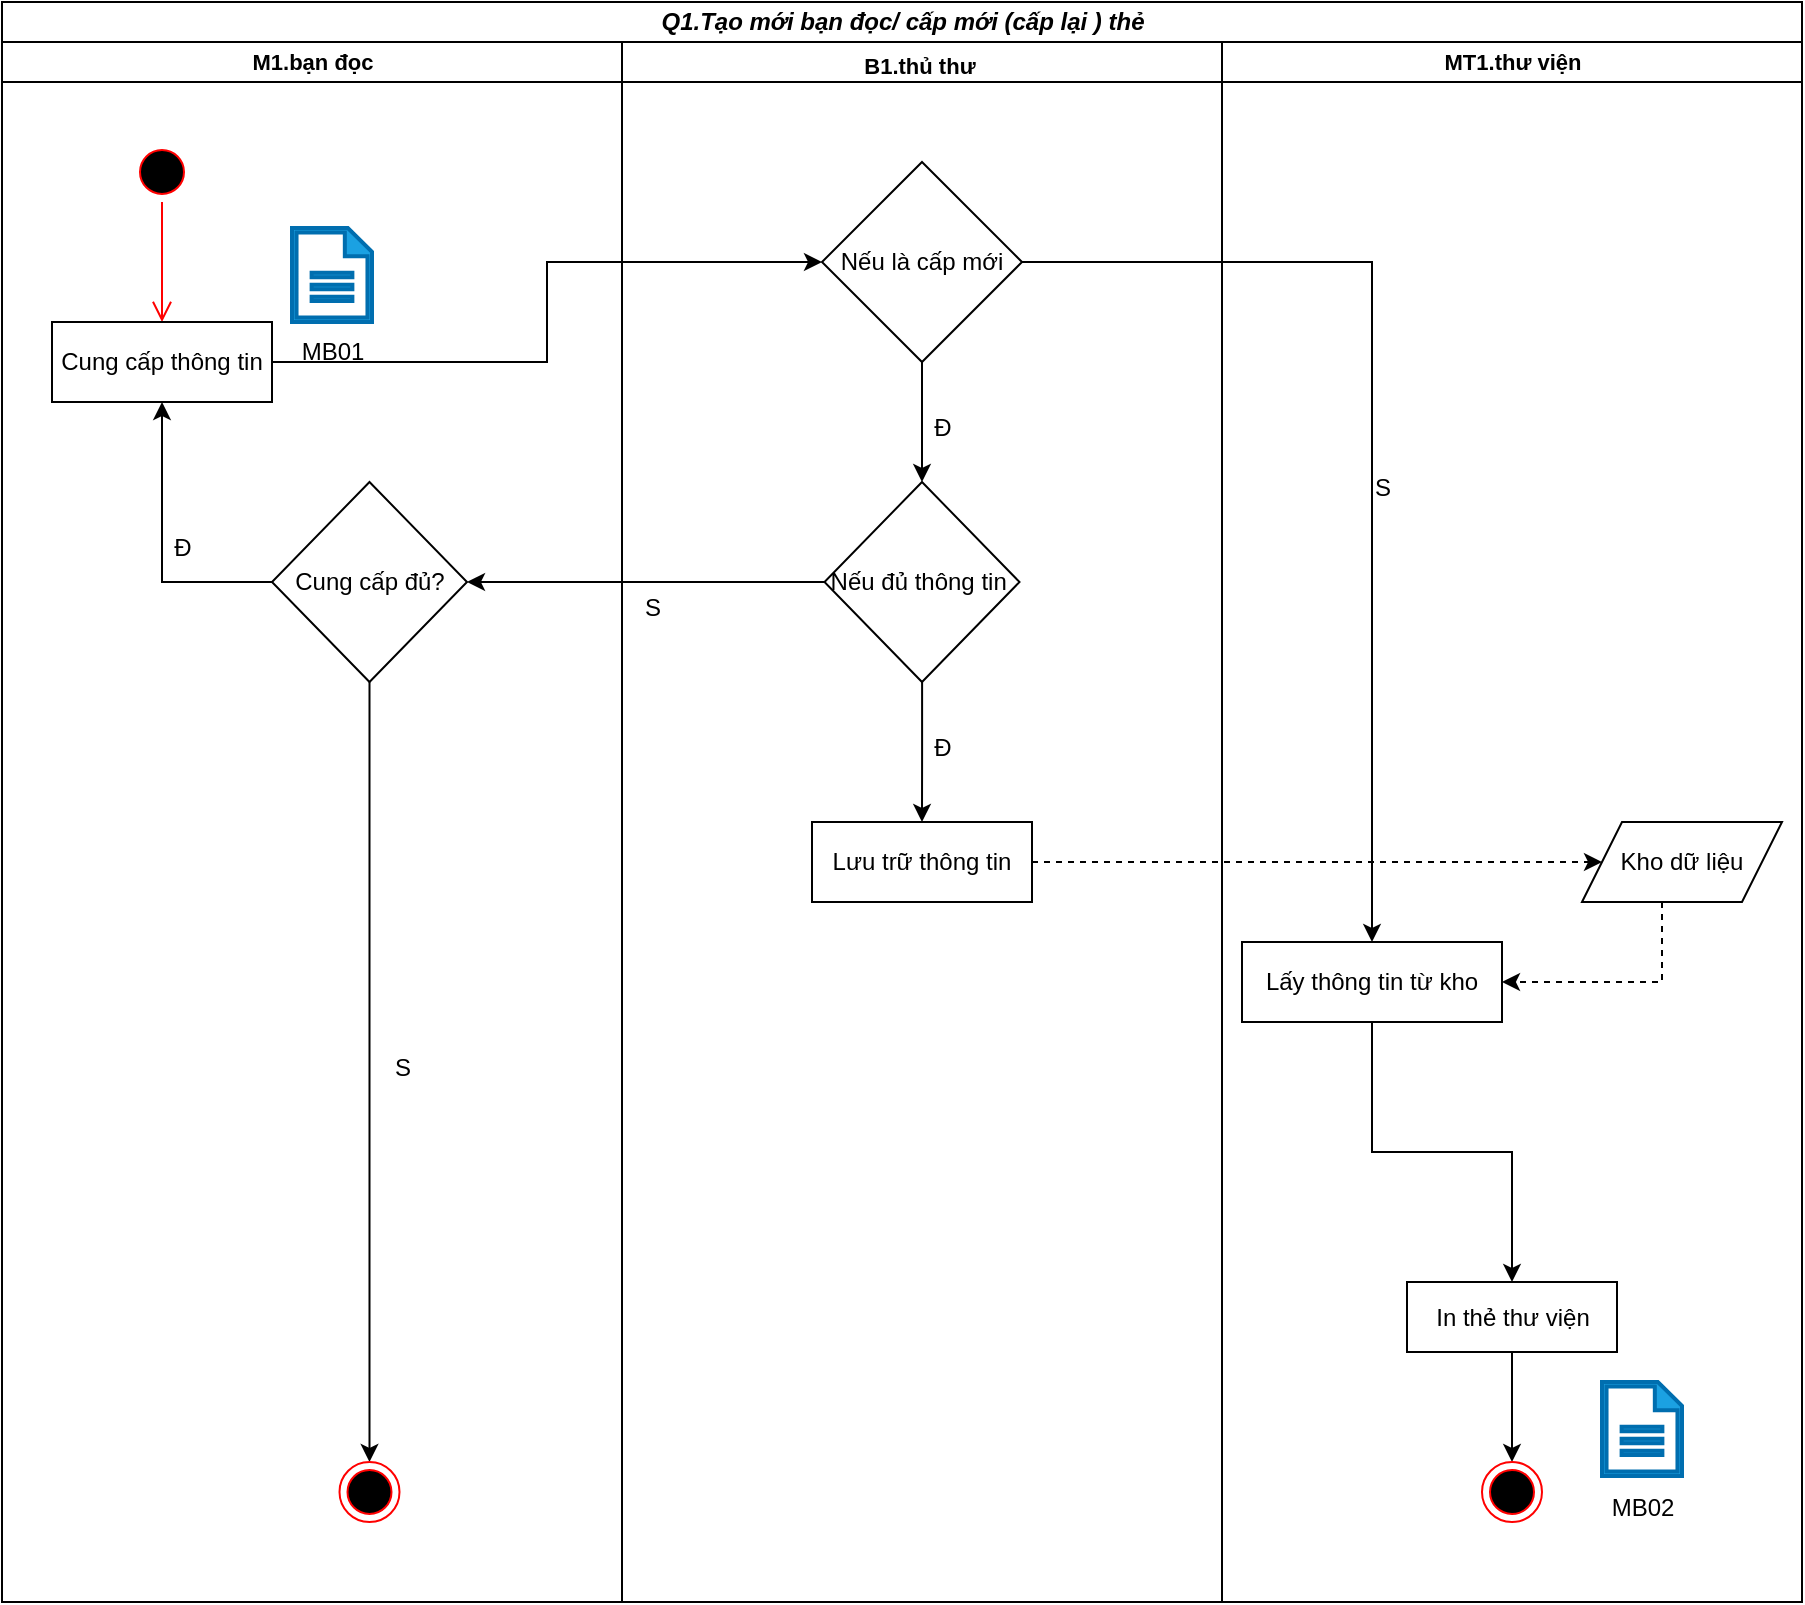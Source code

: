 <mxfile version="23.1.5" type="device" pages="11">
  <diagram id="prtHgNgQTEPvFCAcTncT" name="Tạo mới bạn đọc/ cấp mới (cấp lại ) thẻ">
    <mxGraphModel dx="1434" dy="2057" grid="1" gridSize="10" guides="1" tooltips="1" connect="1" arrows="1" fold="1" page="1" pageScale="1" pageWidth="827" pageHeight="1169" math="0" shadow="0">
      <root>
        <mxCell id="0" />
        <mxCell id="1" parent="0" />
        <mxCell id="OpN5ydYzZsQWf7iOYWWM-1" value="&lt;b&gt;&lt;i&gt;Q1.Tạo mới bạn đọc/ cấp mới (cấp lại ) thẻ&lt;/i&gt;&lt;/b&gt;" style="swimlane;childLayout=stackLayout;resizeParent=1;resizeParentMax=0;startSize=20;html=1;" parent="1" vertex="1">
          <mxGeometry x="220" y="-40" width="900" height="800" as="geometry" />
        </mxCell>
        <mxCell id="OpN5ydYzZsQWf7iOYWWM-2" value="&lt;font style=&quot;font-size: 11px;&quot;&gt;&lt;b&gt;M1.bạn đọc&lt;/b&gt;&lt;br&gt;&lt;/font&gt;&lt;span style=&quot;font-size:13.0pt;&lt;br/&gt;line-height:130%;font-family:&amp;quot;Times New Roman&amp;quot;,serif;mso-fareast-font-family:&lt;br/&gt;Calibri;mso-ansi-language:VI;mso-fareast-language:EN-US;mso-bidi-language:AR-SA;&lt;br/&gt;mso-bidi-font-weight:bold&quot; lang=&quot;VI&quot;&gt;&lt;/span&gt;" style="swimlane;startSize=20;html=1;" parent="OpN5ydYzZsQWf7iOYWWM-1" vertex="1">
          <mxGeometry y="20" width="310" height="780" as="geometry" />
        </mxCell>
        <mxCell id="Uuk0ZNkWMfpnCxpP_oM1-1" value="" style="ellipse;html=1;shape=startState;fillColor=#000000;strokeColor=#ff0000;" parent="OpN5ydYzZsQWf7iOYWWM-2" vertex="1">
          <mxGeometry x="65" y="50" width="30" height="30" as="geometry" />
        </mxCell>
        <mxCell id="Uuk0ZNkWMfpnCxpP_oM1-2" value="" style="edgeStyle=orthogonalEdgeStyle;html=1;verticalAlign=bottom;endArrow=open;endSize=8;strokeColor=#ff0000;rounded=0;" parent="OpN5ydYzZsQWf7iOYWWM-2" source="Uuk0ZNkWMfpnCxpP_oM1-1" edge="1">
          <mxGeometry relative="1" as="geometry">
            <mxPoint x="80" y="140" as="targetPoint" />
          </mxGeometry>
        </mxCell>
        <mxCell id="p3FhZg0yLnaV5w6cmbPQ-1" value="Cung cấp thông tin" style="rounded=0;whiteSpace=wrap;html=1;" parent="OpN5ydYzZsQWf7iOYWWM-2" vertex="1">
          <mxGeometry x="25" y="140" width="110" height="40" as="geometry" />
        </mxCell>
        <mxCell id="1WmpJDSRaRL1Tbg8WLOi-3" value="" style="sketch=0;pointerEvents=1;shadow=0;html=1;strokeColor=#006EAF;fillColor=#1ba1e2;labelPosition=center;verticalLabelPosition=bottom;verticalAlign=top;outlineConnect=0;align=center;shape=mxgraph.office.concepts.document;fontColor=#ffffff;strokeWidth=2;" parent="OpN5ydYzZsQWf7iOYWWM-2" vertex="1">
          <mxGeometry x="145" y="93" width="40" height="47" as="geometry" />
        </mxCell>
        <mxCell id="1WmpJDSRaRL1Tbg8WLOi-4" value="MB01" style="text;html=1;align=center;verticalAlign=middle;resizable=0;points=[];autosize=1;strokeColor=none;fillColor=none;" parent="OpN5ydYzZsQWf7iOYWWM-2" vertex="1">
          <mxGeometry x="140" y="140" width="50" height="30" as="geometry" />
        </mxCell>
        <mxCell id="BOT8C618SvIlCYTUGYNF-2" style="edgeStyle=orthogonalEdgeStyle;rounded=0;orthogonalLoop=1;jettySize=auto;html=1;entryX=0.5;entryY=1;entryDx=0;entryDy=0;" edge="1" parent="OpN5ydYzZsQWf7iOYWWM-2" source="BOT8C618SvIlCYTUGYNF-1" target="p3FhZg0yLnaV5w6cmbPQ-1">
          <mxGeometry relative="1" as="geometry">
            <Array as="points">
              <mxPoint x="80" y="270" />
            </Array>
          </mxGeometry>
        </mxCell>
        <mxCell id="BOT8C618SvIlCYTUGYNF-3" style="edgeStyle=orthogonalEdgeStyle;rounded=0;orthogonalLoop=1;jettySize=auto;html=1;entryX=0.5;entryY=0;entryDx=0;entryDy=0;" edge="1" parent="OpN5ydYzZsQWf7iOYWWM-2" source="BOT8C618SvIlCYTUGYNF-1" target="BOT8C618SvIlCYTUGYNF-5">
          <mxGeometry relative="1" as="geometry">
            <mxPoint x="183.75" y="540" as="targetPoint" />
          </mxGeometry>
        </mxCell>
        <mxCell id="BOT8C618SvIlCYTUGYNF-1" value="Cung cấp đủ?" style="rhombus;whiteSpace=wrap;html=1;" vertex="1" parent="OpN5ydYzZsQWf7iOYWWM-2">
          <mxGeometry x="135" y="220" width="97.5" height="100" as="geometry" />
        </mxCell>
        <mxCell id="BOT8C618SvIlCYTUGYNF-5" value="" style="ellipse;html=1;shape=endState;fillColor=#000000;strokeColor=#ff0000;" vertex="1" parent="OpN5ydYzZsQWf7iOYWWM-2">
          <mxGeometry x="168.75" y="710" width="30" height="30" as="geometry" />
        </mxCell>
        <mxCell id="OpN5ydYzZsQWf7iOYWWM-3" value="&lt;b&gt;&lt;font style=&quot;font-size: 11px;&quot;&gt;B1.thủ thư&amp;nbsp;&lt;/font&gt;&lt;/b&gt;&lt;span style=&quot;font-size:13.0pt;line-height:130%;&lt;br/&gt;font-family:&amp;quot;Times New Roman&amp;quot;,serif;mso-fareast-font-family:Calibri;mso-ansi-language:&lt;br/&gt;VI;mso-fareast-language:EN-US;mso-bidi-language:AR-SA;mso-bidi-font-weight:&lt;br/&gt;bold&quot; lang=&quot;VI&quot;&gt;&lt;/span&gt;" style="swimlane;startSize=20;html=1;" parent="OpN5ydYzZsQWf7iOYWWM-1" vertex="1">
          <mxGeometry x="310" y="20" width="300" height="780" as="geometry" />
        </mxCell>
        <mxCell id="MfAcmNcxyjw5AdAasF7_-9" style="edgeStyle=orthogonalEdgeStyle;rounded=0;orthogonalLoop=1;jettySize=auto;html=1;entryX=0.5;entryY=0;entryDx=0;entryDy=0;" parent="OpN5ydYzZsQWf7iOYWWM-3" source="UenX8nMBMd4PS-4NYp4--1" target="PuoBwuSJrZGJ8JHEj-9p-2" edge="1">
          <mxGeometry relative="1" as="geometry" />
        </mxCell>
        <mxCell id="UenX8nMBMd4PS-4NYp4--1" value="Nếu là cấp mới" style="rhombus;whiteSpace=wrap;html=1;" parent="OpN5ydYzZsQWf7iOYWWM-3" vertex="1">
          <mxGeometry x="100" y="60" width="100" height="100" as="geometry" />
        </mxCell>
        <mxCell id="MfAcmNcxyjw5AdAasF7_-13" style="edgeStyle=orthogonalEdgeStyle;rounded=0;orthogonalLoop=1;jettySize=auto;html=1;entryX=0.5;entryY=0;entryDx=0;entryDy=0;" parent="OpN5ydYzZsQWf7iOYWWM-3" source="PuoBwuSJrZGJ8JHEj-9p-2" target="UenX8nMBMd4PS-4NYp4--2" edge="1">
          <mxGeometry relative="1" as="geometry" />
        </mxCell>
        <mxCell id="PuoBwuSJrZGJ8JHEj-9p-2" value="Nếu đủ thông tin&amp;nbsp;" style="rhombus;whiteSpace=wrap;html=1;" parent="OpN5ydYzZsQWf7iOYWWM-3" vertex="1">
          <mxGeometry x="101.25" y="220" width="97.5" height="100" as="geometry" />
        </mxCell>
        <mxCell id="UenX8nMBMd4PS-4NYp4--2" value="Lưu trữ thông tin" style="rounded=0;whiteSpace=wrap;html=1;" parent="OpN5ydYzZsQWf7iOYWWM-3" vertex="1">
          <mxGeometry x="95" y="390" width="110" height="40" as="geometry" />
        </mxCell>
        <mxCell id="MfAcmNcxyjw5AdAasF7_-16" value="S" style="text;html=1;align=center;verticalAlign=middle;resizable=0;points=[];autosize=1;strokeColor=none;fillColor=none;" parent="OpN5ydYzZsQWf7iOYWWM-3" vertex="1">
          <mxGeometry y="268" width="30" height="30" as="geometry" />
        </mxCell>
        <mxCell id="OpN5ydYzZsQWf7iOYWWM-4" value="&lt;b&gt;&lt;font style=&quot;font-size: 11px;&quot;&gt;MT1.thư viện&lt;/font&gt;&lt;/b&gt;" style="swimlane;startSize=20;html=1;" parent="OpN5ydYzZsQWf7iOYWWM-1" vertex="1">
          <mxGeometry x="610" y="20" width="290" height="780" as="geometry">
            <mxRectangle x="240" y="20" width="60" height="460" as="alternateBounds" />
          </mxGeometry>
        </mxCell>
        <mxCell id="MfAcmNcxyjw5AdAasF7_-3" style="edgeStyle=orthogonalEdgeStyle;rounded=0;orthogonalLoop=1;jettySize=auto;html=1;entryX=0.5;entryY=0;entryDx=0;entryDy=0;" parent="OpN5ydYzZsQWf7iOYWWM-4" source="UenX8nMBMd4PS-4NYp4--4" target="PuoBwuSJrZGJ8JHEj-9p-1" edge="1">
          <mxGeometry relative="1" as="geometry" />
        </mxCell>
        <mxCell id="UenX8nMBMd4PS-4NYp4--4" value="In thẻ thư viện" style="rounded=0;whiteSpace=wrap;html=1;" parent="OpN5ydYzZsQWf7iOYWWM-4" vertex="1">
          <mxGeometry x="92.5" y="620" width="105" height="35" as="geometry" />
        </mxCell>
        <mxCell id="PuoBwuSJrZGJ8JHEj-9p-1" value="" style="ellipse;html=1;shape=endState;fillColor=#000000;strokeColor=#ff0000;" parent="OpN5ydYzZsQWf7iOYWWM-4" vertex="1">
          <mxGeometry x="130" y="710" width="30" height="30" as="geometry" />
        </mxCell>
        <mxCell id="MfAcmNcxyjw5AdAasF7_-1" value="Kho dữ liệu" style="shape=parallelogram;perimeter=parallelogramPerimeter;whiteSpace=wrap;html=1;fixedSize=1;" parent="OpN5ydYzZsQWf7iOYWWM-4" vertex="1">
          <mxGeometry x="180" y="390" width="100" height="40" as="geometry" />
        </mxCell>
        <mxCell id="MfAcmNcxyjw5AdAasF7_-6" style="edgeStyle=orthogonalEdgeStyle;rounded=0;orthogonalLoop=1;jettySize=auto;html=1;entryX=1;entryY=0.5;entryDx=0;entryDy=0;dashed=1;" parent="OpN5ydYzZsQWf7iOYWWM-4" source="MfAcmNcxyjw5AdAasF7_-1" target="UenX8nMBMd4PS-4NYp4--3" edge="1">
          <mxGeometry relative="1" as="geometry">
            <Array as="points">
              <mxPoint x="220" y="470" />
            </Array>
          </mxGeometry>
        </mxCell>
        <mxCell id="MfAcmNcxyjw5AdAasF7_-8" style="edgeStyle=orthogonalEdgeStyle;rounded=0;orthogonalLoop=1;jettySize=auto;html=1;entryX=0.5;entryY=0;entryDx=0;entryDy=0;" parent="OpN5ydYzZsQWf7iOYWWM-4" source="UenX8nMBMd4PS-4NYp4--3" target="UenX8nMBMd4PS-4NYp4--4" edge="1">
          <mxGeometry relative="1" as="geometry" />
        </mxCell>
        <mxCell id="UenX8nMBMd4PS-4NYp4--3" value="Lấy thông tin từ kho" style="rounded=0;whiteSpace=wrap;html=1;" parent="OpN5ydYzZsQWf7iOYWWM-4" vertex="1">
          <mxGeometry x="10" y="450" width="130" height="40" as="geometry" />
        </mxCell>
        <mxCell id="1WmpJDSRaRL1Tbg8WLOi-1" value="" style="sketch=0;pointerEvents=1;shadow=0;html=1;strokeColor=#006EAF;fillColor=#1ba1e2;labelPosition=center;verticalLabelPosition=bottom;verticalAlign=top;outlineConnect=0;align=center;shape=mxgraph.office.concepts.document;fontColor=#ffffff;strokeWidth=2;" parent="OpN5ydYzZsQWf7iOYWWM-4" vertex="1">
          <mxGeometry x="190" y="670" width="40" height="47" as="geometry" />
        </mxCell>
        <mxCell id="MfAcmNcxyjw5AdAasF7_-5" style="edgeStyle=orthogonalEdgeStyle;rounded=0;orthogonalLoop=1;jettySize=auto;html=1;exitX=1;exitY=0.5;exitDx=0;exitDy=0;entryX=0;entryY=0.5;entryDx=0;entryDy=0;dashed=1;" parent="OpN5ydYzZsQWf7iOYWWM-1" source="UenX8nMBMd4PS-4NYp4--2" target="MfAcmNcxyjw5AdAasF7_-1" edge="1">
          <mxGeometry relative="1" as="geometry" />
        </mxCell>
        <mxCell id="MfAcmNcxyjw5AdAasF7_-11" style="edgeStyle=orthogonalEdgeStyle;rounded=0;orthogonalLoop=1;jettySize=auto;html=1;entryX=0.5;entryY=0;entryDx=0;entryDy=0;" parent="OpN5ydYzZsQWf7iOYWWM-1" source="UenX8nMBMd4PS-4NYp4--1" target="UenX8nMBMd4PS-4NYp4--3" edge="1">
          <mxGeometry relative="1" as="geometry" />
        </mxCell>
        <mxCell id="y9g0v5Vnft_NjYBIchRF-1" style="edgeStyle=orthogonalEdgeStyle;rounded=0;orthogonalLoop=1;jettySize=auto;html=1;entryX=0;entryY=0.5;entryDx=0;entryDy=0;" edge="1" parent="OpN5ydYzZsQWf7iOYWWM-1" source="p3FhZg0yLnaV5w6cmbPQ-1" target="UenX8nMBMd4PS-4NYp4--1">
          <mxGeometry relative="1" as="geometry" />
        </mxCell>
        <mxCell id="MfAcmNcxyjw5AdAasF7_-15" style="edgeStyle=orthogonalEdgeStyle;rounded=0;orthogonalLoop=1;jettySize=auto;html=1;entryX=1;entryY=0.5;entryDx=0;entryDy=0;" parent="OpN5ydYzZsQWf7iOYWWM-1" source="PuoBwuSJrZGJ8JHEj-9p-2" target="BOT8C618SvIlCYTUGYNF-1" edge="1">
          <mxGeometry relative="1" as="geometry" />
        </mxCell>
        <mxCell id="MfAcmNcxyjw5AdAasF7_-10" value="Đ" style="text;html=1;align=center;verticalAlign=middle;resizable=0;points=[];autosize=1;strokeColor=none;fillColor=none;" parent="1" vertex="1">
          <mxGeometry x="675" y="158" width="30" height="30" as="geometry" />
        </mxCell>
        <mxCell id="MfAcmNcxyjw5AdAasF7_-12" value="S" style="text;html=1;align=center;verticalAlign=middle;resizable=0;points=[];autosize=1;strokeColor=none;fillColor=none;" parent="1" vertex="1">
          <mxGeometry x="895" y="188" width="30" height="30" as="geometry" />
        </mxCell>
        <mxCell id="MfAcmNcxyjw5AdAasF7_-14" value="Đ" style="text;html=1;align=center;verticalAlign=middle;resizable=0;points=[];autosize=1;strokeColor=none;fillColor=none;" parent="1" vertex="1">
          <mxGeometry x="675" y="318" width="30" height="30" as="geometry" />
        </mxCell>
        <mxCell id="1WmpJDSRaRL1Tbg8WLOi-2" value="MB02" style="text;html=1;align=center;verticalAlign=middle;resizable=0;points=[];autosize=1;strokeColor=none;fillColor=none;" parent="1" vertex="1">
          <mxGeometry x="1015" y="698" width="50" height="30" as="geometry" />
        </mxCell>
        <mxCell id="BOT8C618SvIlCYTUGYNF-6" value="Đ" style="text;html=1;align=center;verticalAlign=middle;resizable=0;points=[];autosize=1;strokeColor=none;fillColor=none;" vertex="1" parent="1">
          <mxGeometry x="295" y="218" width="30" height="30" as="geometry" />
        </mxCell>
        <mxCell id="BOT8C618SvIlCYTUGYNF-7" value="S" style="text;html=1;align=center;verticalAlign=middle;resizable=0;points=[];autosize=1;strokeColor=none;fillColor=none;" vertex="1" parent="1">
          <mxGeometry x="405" y="478" width="30" height="30" as="geometry" />
        </mxCell>
      </root>
    </mxGraphModel>
  </diagram>
  <diagram id="kOfcHW2-DYBIjlPXqBVh" name="Hủy bạn đọc">
    <mxGraphModel dx="1434" dy="888" grid="1" gridSize="10" guides="1" tooltips="1" connect="1" arrows="1" fold="1" page="1" pageScale="1" pageWidth="1169" pageHeight="1654" math="0" shadow="0">
      <root>
        <mxCell id="0" />
        <mxCell id="1" parent="0" />
        <mxCell id="MgnSrewKLJgBKkQXWldg-1" value="&lt;b&gt;&lt;i&gt;Q2.Hủy bạn đọc&lt;/i&gt;&lt;/b&gt;" style="swimlane;childLayout=stackLayout;resizeParent=1;resizeParentMax=0;startSize=20;html=1;" parent="1" vertex="1">
          <mxGeometry x="30" y="157" width="1025" height="670" as="geometry" />
        </mxCell>
        <mxCell id="FpKcGfe3Vw-FPpAQRg-0-3" style="swimlane;startSize=20;html=1;" parent="MgnSrewKLJgBKkQXWldg-1" vertex="1">
          <mxGeometry y="20" width="215" height="650" as="geometry" />
        </mxCell>
        <mxCell id="aJkYGNWyKm5_T5f1KCqS-2" value="&lt;b&gt;M2.quản lý&amp;nbsp;&lt;/b&gt;" style="swimlane;startSize=23;html=1;" parent="FpKcGfe3Vw-FPpAQRg-0-3" vertex="1">
          <mxGeometry x="2.5" width="210" height="650" as="geometry" />
        </mxCell>
        <mxCell id="aJkYGNWyKm5_T5f1KCqS-3" value="" style="ellipse;html=1;shape=startState;fillColor=#000000;strokeColor=#ff0000;" parent="aJkYGNWyKm5_T5f1KCqS-2" vertex="1">
          <mxGeometry x="150" y="93" width="30" height="30" as="geometry" />
        </mxCell>
        <mxCell id="aJkYGNWyKm5_T5f1KCqS-4" value="" style="edgeStyle=orthogonalEdgeStyle;html=1;verticalAlign=bottom;endArrow=open;endSize=8;strokeColor=#ff0000;rounded=0;" parent="aJkYGNWyKm5_T5f1KCqS-2" source="aJkYGNWyKm5_T5f1KCqS-3" edge="1">
          <mxGeometry relative="1" as="geometry">
            <mxPoint x="165" y="183" as="targetPoint" />
          </mxGeometry>
        </mxCell>
        <mxCell id="FpKcGfe3Vw-FPpAQRg-0-12" style="edgeStyle=orthogonalEdgeStyle;rounded=0;orthogonalLoop=1;jettySize=auto;html=1;" parent="aJkYGNWyKm5_T5f1KCqS-2" source="aJkYGNWyKm5_T5f1KCqS-5" edge="1">
          <mxGeometry relative="1" as="geometry">
            <mxPoint x="497.5" y="183" as="targetPoint" />
          </mxGeometry>
        </mxCell>
        <mxCell id="aJkYGNWyKm5_T5f1KCqS-5" value="Yêu cầu hủy bạn đọc" style="rounded=0;whiteSpace=wrap;html=1;" parent="aJkYGNWyKm5_T5f1KCqS-2" vertex="1">
          <mxGeometry x="120" y="193" width="80" height="40" as="geometry" />
        </mxCell>
        <mxCell id="aJkYGNWyKm5_T5f1KCqS-6" value="Yêu cầu hoàn trả nợ" style="rounded=0;whiteSpace=wrap;html=1;" parent="aJkYGNWyKm5_T5f1KCqS-2" vertex="1">
          <mxGeometry x="57.5" y="323" width="80" height="40" as="geometry" />
        </mxCell>
        <mxCell id="FpKcGfe3Vw-FPpAQRg-0-2" style="swimlane;startSize=20;html=1;" parent="MgnSrewKLJgBKkQXWldg-1" vertex="1">
          <mxGeometry x="215" y="20" width="200" height="650" as="geometry">
            <mxRectangle x="200" y="20" width="50" height="640" as="alternateBounds" />
          </mxGeometry>
        </mxCell>
        <mxCell id="MgnSrewKLJgBKkQXWldg-2" value="&lt;b&gt;M1.bạn đọc&amp;nbsp;&lt;/b&gt;" style="swimlane;startSize=20;html=1;" parent="FpKcGfe3Vw-FPpAQRg-0-2" vertex="1">
          <mxGeometry width="200" height="650" as="geometry" />
        </mxCell>
        <mxCell id="VdeJtO1A9hyu_w60KJxE-2" value="" style="edgeStyle=orthogonalEdgeStyle;html=1;verticalAlign=bottom;endArrow=open;endSize=8;strokeColor=#ff0000;rounded=0;" parent="MgnSrewKLJgBKkQXWldg-2" source="VdeJtO1A9hyu_w60KJxE-1" edge="1">
          <mxGeometry relative="1" as="geometry">
            <mxPoint x="45" y="130" as="targetPoint" />
          </mxGeometry>
        </mxCell>
        <mxCell id="VdeJtO1A9hyu_w60KJxE-1" value="" style="ellipse;html=1;shape=startState;fillColor=#000000;strokeColor=#ff0000;" parent="MgnSrewKLJgBKkQXWldg-2" vertex="1">
          <mxGeometry x="30" y="40" width="30" height="30" as="geometry" />
        </mxCell>
        <mxCell id="aGn29aGWor6C03lD7828-1" value="Yêu cầu hủy bạn đọc" style="rounded=0;whiteSpace=wrap;html=1;" parent="MgnSrewKLJgBKkQXWldg-2" vertex="1">
          <mxGeometry x="10" y="140" width="90" height="40" as="geometry" />
        </mxCell>
        <mxCell id="FpKcGfe3Vw-FPpAQRg-0-10" value="&amp;nbsp;Hoàn trả nợ" style="rounded=0;whiteSpace=wrap;html=1;" parent="MgnSrewKLJgBKkQXWldg-2" vertex="1">
          <mxGeometry x="115" y="413" width="80" height="40" as="geometry" />
        </mxCell>
        <mxCell id="AWR5ysFrBOI39g8MeIOQ-5" style="edgeStyle=orthogonalEdgeStyle;rounded=0;orthogonalLoop=1;jettySize=auto;html=1;entryX=0.5;entryY=0;entryDx=0;entryDy=0;" edge="1" parent="MgnSrewKLJgBKkQXWldg-2" source="AWR5ysFrBOI39g8MeIOQ-4" target="FpKcGfe3Vw-FPpAQRg-0-10">
          <mxGeometry relative="1" as="geometry" />
        </mxCell>
        <mxCell id="AWR5ysFrBOI39g8MeIOQ-7" style="edgeStyle=orthogonalEdgeStyle;rounded=0;orthogonalLoop=1;jettySize=auto;html=1;" edge="1" parent="MgnSrewKLJgBKkQXWldg-2" source="AWR5ysFrBOI39g8MeIOQ-4">
          <mxGeometry relative="1" as="geometry">
            <mxPoint x="50" y="563" as="targetPoint" />
          </mxGeometry>
        </mxCell>
        <mxCell id="AWR5ysFrBOI39g8MeIOQ-4" value="&amp;nbsp;hoàn trả ?" style="rhombus;whiteSpace=wrap;html=1;" vertex="1" parent="MgnSrewKLJgBKkQXWldg-2">
          <mxGeometry x="10" y="353" width="80" height="80" as="geometry" />
        </mxCell>
        <mxCell id="AWR5ysFrBOI39g8MeIOQ-8" value="" style="ellipse;html=1;shape=endState;fillColor=#000000;strokeColor=#ff0000;" vertex="1" parent="MgnSrewKLJgBKkQXWldg-2">
          <mxGeometry x="35" y="563" width="30" height="30" as="geometry" />
        </mxCell>
        <mxCell id="MgnSrewKLJgBKkQXWldg-3" value="&lt;b&gt;B1.thủ thư&amp;nbsp;&lt;/b&gt;" style="swimlane;startSize=20;html=1;" parent="MgnSrewKLJgBKkQXWldg-1" vertex="1">
          <mxGeometry x="415" y="20" width="200" height="650" as="geometry" />
        </mxCell>
        <mxCell id="aGn29aGWor6C03lD7828-4" value="Tiếp nhận yêu cầu&amp;nbsp;" style="rounded=0;whiteSpace=wrap;html=1;" parent="MgnSrewKLJgBKkQXWldg-3" vertex="1">
          <mxGeometry x="40" y="140" width="90" height="40" as="geometry" />
        </mxCell>
        <mxCell id="FpKcGfe3Vw-FPpAQRg-0-15" style="edgeStyle=orthogonalEdgeStyle;rounded=0;orthogonalLoop=1;jettySize=auto;html=1;entryX=1;entryY=0.5;entryDx=0;entryDy=0;" parent="MgnSrewKLJgBKkQXWldg-3" source="ITGu8-TucdC6kjanNqV7-1" target="aJkYGNWyKm5_T5f1KCqS-6" edge="1">
          <mxGeometry relative="1" as="geometry">
            <Array as="points">
              <mxPoint x="295" y="343" />
            </Array>
            <mxPoint x="-315" y="363" as="targetPoint" />
          </mxGeometry>
        </mxCell>
        <mxCell id="MgnSrewKLJgBKkQXWldg-4" value="&lt;b&gt;kho (BP2+3)&lt;/b&gt;" style="swimlane;startSize=20;html=1;" parent="MgnSrewKLJgBKkQXWldg-1" vertex="1">
          <mxGeometry x="615" y="20" width="200" height="650" as="geometry" />
        </mxCell>
        <mxCell id="ITGu8-TucdC6kjanNqV7-1" value="Kiểm tra các khoảng nợ" style="rhombus;whiteSpace=wrap;html=1;" parent="MgnSrewKLJgBKkQXWldg-4" vertex="1">
          <mxGeometry x="55" y="223" width="80" height="80" as="geometry" />
        </mxCell>
        <mxCell id="dn_jOuZ8expKRnyQd1f4-3" style="edgeStyle=orthogonalEdgeStyle;rounded=0;orthogonalLoop=1;jettySize=auto;html=1;entryX=1;entryY=0;entryDx=0;entryDy=0;dashed=1;" parent="MgnSrewKLJgBKkQXWldg-4" source="dn_jOuZ8expKRnyQd1f4-1" target="ITGu8-TucdC6kjanNqV7-1" edge="1">
          <mxGeometry relative="1" as="geometry" />
        </mxCell>
        <mxCell id="dn_jOuZ8expKRnyQd1f4-1" value="Kho dữ liệu" style="shape=parallelogram;perimeter=parallelogramPerimeter;whiteSpace=wrap;html=1;fixedSize=1;" parent="MgnSrewKLJgBKkQXWldg-4" vertex="1">
          <mxGeometry x="90" y="40" width="100" height="40" as="geometry" />
        </mxCell>
        <mxCell id="MgnSrewKLJgBKkQXWldg-5" value="&lt;b&gt;MT1.thư viện&lt;/b&gt;" style="swimlane;startSize=20;html=1;" parent="MgnSrewKLJgBKkQXWldg-1" vertex="1">
          <mxGeometry x="815" y="20" width="210" height="650" as="geometry" />
        </mxCell>
        <mxCell id="aJkYGNWyKm5_T5f1KCqS-1" value="Kho dữ liệu" style="shape=parallelogram;perimeter=parallelogramPerimeter;whiteSpace=wrap;html=1;fixedSize=1;" parent="MgnSrewKLJgBKkQXWldg-5" vertex="1">
          <mxGeometry x="110" y="350" width="100" height="40" as="geometry" />
        </mxCell>
        <mxCell id="FFEq_vgZklLYL-Ca92dq-1" value="" style="ellipse;html=1;shape=endState;fillColor=#000000;strokeColor=#ff0000;" parent="MgnSrewKLJgBKkQXWldg-5" vertex="1">
          <mxGeometry x="35" y="573" width="30" height="30" as="geometry" />
        </mxCell>
        <mxCell id="FpKcGfe3Vw-FPpAQRg-0-22" style="edgeStyle=orthogonalEdgeStyle;rounded=0;orthogonalLoop=1;jettySize=auto;html=1;entryX=0.5;entryY=1;entryDx=0;entryDy=0;dashed=1;" parent="MgnSrewKLJgBKkQXWldg-5" source="ZlZS7fhHt-G3_UJHemEx-1" target="aJkYGNWyKm5_T5f1KCqS-1" edge="1">
          <mxGeometry relative="1" as="geometry" />
        </mxCell>
        <mxCell id="FpKcGfe3Vw-FPpAQRg-0-23" style="edgeStyle=orthogonalEdgeStyle;rounded=0;orthogonalLoop=1;jettySize=auto;html=1;entryX=0.5;entryY=0;entryDx=0;entryDy=0;" parent="MgnSrewKLJgBKkQXWldg-5" source="ZlZS7fhHt-G3_UJHemEx-1" target="FFEq_vgZklLYL-Ca92dq-1" edge="1">
          <mxGeometry relative="1" as="geometry" />
        </mxCell>
        <mxCell id="ZlZS7fhHt-G3_UJHemEx-1" value="Hủy thẻ thư viện" style="rounded=0;whiteSpace=wrap;html=1;" parent="MgnSrewKLJgBKkQXWldg-5" vertex="1">
          <mxGeometry x="10" y="483" width="80" height="40" as="geometry" />
        </mxCell>
        <mxCell id="FpKcGfe3Vw-FPpAQRg-0-18" value="Đ" style="text;html=1;align=center;verticalAlign=middle;resizable=0;points=[];autosize=1;strokeColor=none;fillColor=none;" parent="MgnSrewKLJgBKkQXWldg-5" vertex="1">
          <mxGeometry x="10" y="231" width="30" height="30" as="geometry" />
        </mxCell>
        <mxCell id="FpKcGfe3Vw-FPpAQRg-0-11" style="edgeStyle=orthogonalEdgeStyle;rounded=0;orthogonalLoop=1;jettySize=auto;html=1;entryX=0;entryY=0.5;entryDx=0;entryDy=0;" parent="MgnSrewKLJgBKkQXWldg-1" source="aGn29aGWor6C03lD7828-1" target="aGn29aGWor6C03lD7828-4" edge="1">
          <mxGeometry relative="1" as="geometry" />
        </mxCell>
        <mxCell id="FpKcGfe3Vw-FPpAQRg-0-13" style="edgeStyle=orthogonalEdgeStyle;rounded=0;orthogonalLoop=1;jettySize=auto;html=1;entryX=0.5;entryY=0;entryDx=0;entryDy=0;" parent="MgnSrewKLJgBKkQXWldg-1" source="aGn29aGWor6C03lD7828-4" target="ITGu8-TucdC6kjanNqV7-1" edge="1">
          <mxGeometry relative="1" as="geometry" />
        </mxCell>
        <mxCell id="FpKcGfe3Vw-FPpAQRg-0-14" style="edgeStyle=orthogonalEdgeStyle;rounded=0;orthogonalLoop=1;jettySize=auto;html=1;entryX=0.5;entryY=0;entryDx=0;entryDy=0;" parent="MgnSrewKLJgBKkQXWldg-1" source="ITGu8-TucdC6kjanNqV7-1" target="ZlZS7fhHt-G3_UJHemEx-1" edge="1">
          <mxGeometry relative="1" as="geometry" />
        </mxCell>
        <mxCell id="FpKcGfe3Vw-FPpAQRg-0-17" style="edgeStyle=orthogonalEdgeStyle;rounded=0;orthogonalLoop=1;jettySize=auto;html=1;entryX=0;entryY=0.5;entryDx=0;entryDy=0;" parent="MgnSrewKLJgBKkQXWldg-1" source="FpKcGfe3Vw-FPpAQRg-0-10" target="ITGu8-TucdC6kjanNqV7-1" edge="1">
          <mxGeometry relative="1" as="geometry" />
        </mxCell>
        <mxCell id="AWR5ysFrBOI39g8MeIOQ-1" style="edgeStyle=orthogonalEdgeStyle;rounded=0;orthogonalLoop=1;jettySize=auto;html=1;entryX=0;entryY=0.5;entryDx=0;entryDy=0;" edge="1" parent="MgnSrewKLJgBKkQXWldg-1" source="aJkYGNWyKm5_T5f1KCqS-6" target="AWR5ysFrBOI39g8MeIOQ-4">
          <mxGeometry relative="1" as="geometry">
            <mxPoint x="140" y="513" as="targetPoint" />
            <Array as="points">
              <mxPoint x="100" y="413" />
            </Array>
          </mxGeometry>
        </mxCell>
        <mxCell id="FpKcGfe3Vw-FPpAQRg-0-19" value="S" style="text;html=1;align=center;verticalAlign=middle;resizable=0;points=[];autosize=1;strokeColor=none;fillColor=none;" parent="1" vertex="1">
          <mxGeometry x="735" y="498" width="30" height="30" as="geometry" />
        </mxCell>
        <mxCell id="AWR5ysFrBOI39g8MeIOQ-6" value="Đ" style="text;html=1;align=center;verticalAlign=middle;resizable=0;points=[];autosize=1;strokeColor=none;fillColor=none;" vertex="1" parent="1">
          <mxGeometry x="355" y="538" width="30" height="30" as="geometry" />
        </mxCell>
        <mxCell id="AWR5ysFrBOI39g8MeIOQ-9" value="S" style="text;html=1;align=center;verticalAlign=middle;resizable=0;points=[];autosize=1;strokeColor=none;fillColor=none;" vertex="1" parent="1">
          <mxGeometry x="295" y="658" width="30" height="30" as="geometry" />
        </mxCell>
      </root>
    </mxGraphModel>
  </diagram>
  <diagram id="7Cy2zqaQnhDpPAoiE62w" name="Cho mượn sách">
    <mxGraphModel dx="1434" dy="888" grid="1" gridSize="10" guides="1" tooltips="1" connect="1" arrows="1" fold="1" page="1" pageScale="1" pageWidth="1169" pageHeight="1654" math="0" shadow="0">
      <root>
        <mxCell id="0" />
        <mxCell id="1" parent="0" />
        <mxCell id="vxXTVpgAIJTQ9aPeM-4m-1" value="&lt;b&gt;&lt;i&gt;Q3.Cho mượn sách&lt;/i&gt;&lt;/b&gt;" style="swimlane;childLayout=stackLayout;resizeParent=1;resizeParentMax=0;startSize=20;html=1;" parent="1" vertex="1">
          <mxGeometry x="230" y="30" width="660" height="680" as="geometry" />
        </mxCell>
        <mxCell id="vxXTVpgAIJTQ9aPeM-4m-2" value="&lt;b&gt;M1.bạn đọc&amp;nbsp;&lt;/b&gt;" style="swimlane;startSize=20;html=1;" parent="vxXTVpgAIJTQ9aPeM-4m-1" vertex="1">
          <mxGeometry y="20" width="220" height="660" as="geometry" />
        </mxCell>
        <mxCell id="PZH90tFa1FvTuUa4xCPq-1" value="Cung cấp thông tin" style="rounded=0;whiteSpace=wrap;html=1;" parent="vxXTVpgAIJTQ9aPeM-4m-2" vertex="1">
          <mxGeometry y="140" width="110" height="40" as="geometry" />
        </mxCell>
        <mxCell id="TNyPSeuuau3m4eNh1Yvl-1" value="" style="sketch=0;pointerEvents=1;shadow=0;html=1;strokeColor=#006EAF;fillColor=#1ba1e2;labelPosition=center;verticalLabelPosition=bottom;verticalAlign=top;outlineConnect=0;align=center;shape=mxgraph.office.concepts.document;fontColor=#ffffff;strokeWidth=2;" parent="vxXTVpgAIJTQ9aPeM-4m-2" vertex="1">
          <mxGeometry x="80" y="80" width="40" height="47" as="geometry" />
        </mxCell>
        <mxCell id="TNyPSeuuau3m4eNh1Yvl-3" value="MB02" style="text;html=1;align=center;verticalAlign=middle;resizable=0;points=[];autosize=1;strokeColor=none;fillColor=none;" parent="vxXTVpgAIJTQ9aPeM-4m-2" vertex="1">
          <mxGeometry x="110" y="97" width="50" height="30" as="geometry" />
        </mxCell>
        <mxCell id="_rcaq6NSDUV_BNok5nwu-4" style="edgeStyle=orthogonalEdgeStyle;rounded=0;orthogonalLoop=1;jettySize=auto;html=1;" edge="1" parent="vxXTVpgAIJTQ9aPeM-4m-2" source="_rcaq6NSDUV_BNok5nwu-1">
          <mxGeometry relative="1" as="geometry">
            <mxPoint x="55" y="530" as="targetPoint" />
          </mxGeometry>
        </mxCell>
        <mxCell id="_rcaq6NSDUV_BNok5nwu-1" value="Điều chỉnh ?" style="rhombus;whiteSpace=wrap;html=1;" vertex="1" parent="vxXTVpgAIJTQ9aPeM-4m-2">
          <mxGeometry x="15" y="300" width="80" height="80" as="geometry" />
        </mxCell>
        <mxCell id="_rcaq6NSDUV_BNok5nwu-2" style="edgeStyle=orthogonalEdgeStyle;rounded=0;orthogonalLoop=1;jettySize=auto;html=1;entryX=0.5;entryY=1;entryDx=0;entryDy=0;" edge="1" parent="vxXTVpgAIJTQ9aPeM-4m-2" source="_rcaq6NSDUV_BNok5nwu-1" target="PZH90tFa1FvTuUa4xCPq-1">
          <mxGeometry relative="1" as="geometry" />
        </mxCell>
        <mxCell id="_rcaq6NSDUV_BNok5nwu-3" value="Đ" style="text;html=1;align=center;verticalAlign=middle;resizable=0;points=[];autosize=1;strokeColor=none;fillColor=none;" vertex="1" parent="vxXTVpgAIJTQ9aPeM-4m-2">
          <mxGeometry x="55" y="220" width="30" height="30" as="geometry" />
        </mxCell>
        <mxCell id="_rcaq6NSDUV_BNok5nwu-5" value="" style="ellipse;html=1;shape=endState;fillColor=#000000;strokeColor=#ff0000;" vertex="1" parent="vxXTVpgAIJTQ9aPeM-4m-2">
          <mxGeometry x="40" y="530" width="30" height="30" as="geometry" />
        </mxCell>
        <mxCell id="vxXTVpgAIJTQ9aPeM-4m-3" value="&lt;b&gt;B1.thủ thư&amp;nbsp;&lt;/b&gt;" style="swimlane;startSize=20;html=1;" parent="vxXTVpgAIJTQ9aPeM-4m-1" vertex="1">
          <mxGeometry x="220" y="20" width="220" height="660" as="geometry" />
        </mxCell>
        <mxCell id="DyzgrDIfU1l7qerVMZYW-12" style="edgeStyle=orthogonalEdgeStyle;rounded=0;orthogonalLoop=1;jettySize=auto;html=1;entryX=0.5;entryY=0;entryDx=0;entryDy=0;" parent="vxXTVpgAIJTQ9aPeM-4m-3" source="EkFm7pVBbJczpdYgW8Wn-1" target="DyzgrDIfU1l7qerVMZYW-2" edge="1">
          <mxGeometry relative="1" as="geometry" />
        </mxCell>
        <mxCell id="EkFm7pVBbJczpdYgW8Wn-1" value="Số lượng mượn chưa tối đa &amp;amp; không có bị phạt" style="rhombus;whiteSpace=wrap;html=1;" parent="vxXTVpgAIJTQ9aPeM-4m-3" vertex="1">
          <mxGeometry x="60" y="110" width="100" height="100" as="geometry" />
        </mxCell>
        <mxCell id="DyzgrDIfU1l7qerVMZYW-2" value="Yêu cầu điều chỉnh" style="rounded=0;whiteSpace=wrap;html=1;" parent="vxXTVpgAIJTQ9aPeM-4m-3" vertex="1">
          <mxGeometry x="50" y="320" width="120" height="40" as="geometry" />
        </mxCell>
        <mxCell id="DyzgrDIfU1l7qerVMZYW-17" style="edgeStyle=orthogonalEdgeStyle;rounded=0;orthogonalLoop=1;jettySize=auto;html=1;" parent="vxXTVpgAIJTQ9aPeM-4m-3" source="DyzgrDIfU1l7qerVMZYW-3" edge="1">
          <mxGeometry relative="1" as="geometry">
            <mxPoint x="110" y="570" as="targetPoint" />
          </mxGeometry>
        </mxCell>
        <mxCell id="DyzgrDIfU1l7qerVMZYW-3" value="Lưu thông tin&amp;nbsp;" style="rounded=0;whiteSpace=wrap;html=1;" parent="vxXTVpgAIJTQ9aPeM-4m-3" vertex="1">
          <mxGeometry x="60" y="470" width="100" height="40" as="geometry" />
        </mxCell>
        <mxCell id="DyzgrDIfU1l7qerVMZYW-1" value="" style="ellipse;html=1;shape=endState;fillColor=#000000;strokeColor=#ff0000;" parent="vxXTVpgAIJTQ9aPeM-4m-3" vertex="1">
          <mxGeometry x="95" y="570" width="30" height="30" as="geometry" />
        </mxCell>
        <mxCell id="DyzgrDIfU1l7qerVMZYW-16" value="S" style="text;html=1;align=center;verticalAlign=middle;resizable=0;points=[];autosize=1;strokeColor=none;fillColor=none;" parent="vxXTVpgAIJTQ9aPeM-4m-3" vertex="1">
          <mxGeometry x="190" y="315" width="30" height="30" as="geometry" />
        </mxCell>
        <mxCell id="TNyPSeuuau3m4eNh1Yvl-2" value="" style="sketch=0;pointerEvents=1;shadow=0;html=1;strokeColor=#006EAF;fillColor=#1ba1e2;labelPosition=center;verticalLabelPosition=bottom;verticalAlign=top;outlineConnect=0;align=center;shape=mxgraph.office.concepts.document;fontColor=#ffffff;strokeWidth=2;" parent="vxXTVpgAIJTQ9aPeM-4m-3" vertex="1">
          <mxGeometry x="30" y="523" width="40" height="47" as="geometry" />
        </mxCell>
        <mxCell id="TNyPSeuuau3m4eNh1Yvl-4" value="MB03" style="text;html=1;align=center;verticalAlign=middle;resizable=0;points=[];autosize=1;strokeColor=none;fillColor=none;" parent="vxXTVpgAIJTQ9aPeM-4m-3" vertex="1">
          <mxGeometry x="25" y="570" width="50" height="30" as="geometry" />
        </mxCell>
        <mxCell id="vxXTVpgAIJTQ9aPeM-4m-4" value="&lt;b&gt;B2.kho sách không mật&amp;nbsp;&lt;/b&gt;" style="swimlane;startSize=20;html=1;" parent="vxXTVpgAIJTQ9aPeM-4m-1" vertex="1">
          <mxGeometry x="440" y="20" width="220" height="660" as="geometry" />
        </mxCell>
        <mxCell id="DyzgrDIfU1l7qerVMZYW-7" style="edgeStyle=orthogonalEdgeStyle;rounded=0;orthogonalLoop=1;jettySize=auto;html=1;entryX=0.5;entryY=0;entryDx=0;entryDy=0;" parent="vxXTVpgAIJTQ9aPeM-4m-4" source="EkFm7pVBbJczpdYgW8Wn-2" target="HpoBdUmIsFwANbxYX-_4-4" edge="1">
          <mxGeometry relative="1" as="geometry" />
        </mxCell>
        <mxCell id="EkFm7pVBbJczpdYgW8Wn-2" value="Tìm kiếm sách" style="rounded=0;whiteSpace=wrap;html=1;" parent="vxXTVpgAIJTQ9aPeM-4m-4" vertex="1">
          <mxGeometry x="15" y="140" width="110" height="40" as="geometry" />
        </mxCell>
        <mxCell id="DyzgrDIfU1l7qerVMZYW-8" style="edgeStyle=orthogonalEdgeStyle;rounded=0;orthogonalLoop=1;jettySize=auto;html=1;entryX=0.5;entryY=0;entryDx=0;entryDy=0;" parent="vxXTVpgAIJTQ9aPeM-4m-4" source="HpoBdUmIsFwANbxYX-_4-4" target="HpoBdUmIsFwANbxYX-_4-5" edge="1">
          <mxGeometry relative="1" as="geometry" />
        </mxCell>
        <mxCell id="HpoBdUmIsFwANbxYX-_4-4" value="Đúng, đủ sách" style="rhombus;whiteSpace=wrap;html=1;" parent="vxXTVpgAIJTQ9aPeM-4m-4" vertex="1">
          <mxGeometry x="30" y="300" width="80" height="80" as="geometry" />
        </mxCell>
        <mxCell id="HpoBdUmIsFwANbxYX-_4-5" value="Cho mượn" style="rounded=0;whiteSpace=wrap;html=1;" parent="vxXTVpgAIJTQ9aPeM-4m-4" vertex="1">
          <mxGeometry x="20" y="470" width="100" height="40" as="geometry" />
        </mxCell>
        <mxCell id="DyzgrDIfU1l7qerVMZYW-6" style="edgeStyle=orthogonalEdgeStyle;rounded=0;orthogonalLoop=1;jettySize=auto;html=1;entryX=1;entryY=0.5;entryDx=0;entryDy=0;dashed=1;" parent="vxXTVpgAIJTQ9aPeM-4m-4" source="HpoBdUmIsFwANbxYX-_4-1" target="EkFm7pVBbJczpdYgW8Wn-2" edge="1">
          <mxGeometry relative="1" as="geometry" />
        </mxCell>
        <mxCell id="HpoBdUmIsFwANbxYX-_4-1" value="Kho dữ liệu &lt;br&gt;sách" style="shape=parallelogram;perimeter=parallelogramPerimeter;whiteSpace=wrap;html=1;fixedSize=1;" parent="vxXTVpgAIJTQ9aPeM-4m-4" vertex="1">
          <mxGeometry x="110" y="40" width="100" height="40" as="geometry" />
        </mxCell>
        <mxCell id="ySs8DH_JdieftaWRi3rs-1" value="Kho lưu trữ" style="shape=parallelogram;perimeter=parallelogramPerimeter;whiteSpace=wrap;html=1;fixedSize=1;" vertex="1" parent="vxXTVpgAIJTQ9aPeM-4m-4">
          <mxGeometry x="60" y="550" width="100" height="40" as="geometry" />
        </mxCell>
        <mxCell id="DyzgrDIfU1l7qerVMZYW-4" style="edgeStyle=orthogonalEdgeStyle;rounded=0;orthogonalLoop=1;jettySize=auto;html=1;entryX=0;entryY=0.5;entryDx=0;entryDy=0;" parent="vxXTVpgAIJTQ9aPeM-4m-1" source="PZH90tFa1FvTuUa4xCPq-1" target="EkFm7pVBbJczpdYgW8Wn-1" edge="1">
          <mxGeometry relative="1" as="geometry" />
        </mxCell>
        <mxCell id="DyzgrDIfU1l7qerVMZYW-5" style="edgeStyle=orthogonalEdgeStyle;rounded=0;orthogonalLoop=1;jettySize=auto;html=1;exitX=1;exitY=0.5;exitDx=0;exitDy=0;entryX=0;entryY=0.5;entryDx=0;entryDy=0;" parent="vxXTVpgAIJTQ9aPeM-4m-1" source="EkFm7pVBbJczpdYgW8Wn-1" target="EkFm7pVBbJczpdYgW8Wn-2" edge="1">
          <mxGeometry relative="1" as="geometry" />
        </mxCell>
        <mxCell id="DyzgrDIfU1l7qerVMZYW-9" style="edgeStyle=orthogonalEdgeStyle;rounded=0;orthogonalLoop=1;jettySize=auto;html=1;entryX=1;entryY=0.5;entryDx=0;entryDy=0;" parent="vxXTVpgAIJTQ9aPeM-4m-1" source="HpoBdUmIsFwANbxYX-_4-5" target="DyzgrDIfU1l7qerVMZYW-3" edge="1">
          <mxGeometry relative="1" as="geometry" />
        </mxCell>
        <mxCell id="DyzgrDIfU1l7qerVMZYW-10" style="edgeStyle=orthogonalEdgeStyle;rounded=0;orthogonalLoop=1;jettySize=auto;html=1;entryX=1;entryY=0.5;entryDx=0;entryDy=0;" parent="vxXTVpgAIJTQ9aPeM-4m-1" source="HpoBdUmIsFwANbxYX-_4-4" target="DyzgrDIfU1l7qerVMZYW-2" edge="1">
          <mxGeometry relative="1" as="geometry" />
        </mxCell>
        <mxCell id="DyzgrDIfU1l7qerVMZYW-11" style="edgeStyle=orthogonalEdgeStyle;rounded=0;orthogonalLoop=1;jettySize=auto;html=1;entryX=1;entryY=0.5;entryDx=0;entryDy=0;" parent="vxXTVpgAIJTQ9aPeM-4m-1" source="DyzgrDIfU1l7qerVMZYW-2" target="_rcaq6NSDUV_BNok5nwu-1" edge="1">
          <mxGeometry relative="1" as="geometry">
            <mxPoint x="130" y="360" as="targetPoint" />
          </mxGeometry>
        </mxCell>
        <mxCell id="ySs8DH_JdieftaWRi3rs-2" style="edgeStyle=orthogonalEdgeStyle;rounded=0;orthogonalLoop=1;jettySize=auto;html=1;exitX=0.75;exitY=1;exitDx=0;exitDy=0;entryX=0;entryY=0.5;entryDx=0;entryDy=0;dashed=1;" edge="1" parent="vxXTVpgAIJTQ9aPeM-4m-1" source="DyzgrDIfU1l7qerVMZYW-3" target="ySs8DH_JdieftaWRi3rs-1">
          <mxGeometry relative="1" as="geometry">
            <Array as="points">
              <mxPoint x="355" y="590" />
            </Array>
          </mxGeometry>
        </mxCell>
        <mxCell id="PkXweLJbqM7wQdtDpw6M-1" value="" style="ellipse;html=1;shape=startState;fillColor=#000000;strokeColor=#ff0000;" parent="1" vertex="1">
          <mxGeometry x="270" y="100" width="30" height="30" as="geometry" />
        </mxCell>
        <mxCell id="PkXweLJbqM7wQdtDpw6M-2" value="" style="edgeStyle=orthogonalEdgeStyle;html=1;verticalAlign=bottom;endArrow=open;endSize=8;strokeColor=#ff0000;rounded=0;" parent="1" source="PkXweLJbqM7wQdtDpw6M-1" edge="1">
          <mxGeometry relative="1" as="geometry">
            <mxPoint x="285" y="190" as="targetPoint" />
          </mxGeometry>
        </mxCell>
        <mxCell id="DyzgrDIfU1l7qerVMZYW-13" value="Đ" style="text;html=1;align=center;verticalAlign=middle;resizable=0;points=[];autosize=1;strokeColor=none;fillColor=none;" parent="1" vertex="1">
          <mxGeometry x="635" y="178" width="30" height="30" as="geometry" />
        </mxCell>
        <mxCell id="DyzgrDIfU1l7qerVMZYW-14" value="S" style="text;html=1;align=center;verticalAlign=middle;resizable=0;points=[];autosize=1;strokeColor=none;fillColor=none;" parent="1" vertex="1">
          <mxGeometry x="555" y="288" width="30" height="30" as="geometry" />
        </mxCell>
        <mxCell id="DyzgrDIfU1l7qerVMZYW-15" value="Đ" style="text;html=1;align=center;verticalAlign=middle;resizable=0;points=[];autosize=1;strokeColor=none;fillColor=none;" parent="1" vertex="1">
          <mxGeometry x="735" y="448" width="30" height="30" as="geometry" />
        </mxCell>
        <mxCell id="_rcaq6NSDUV_BNok5nwu-6" value="S" style="text;html=1;align=center;verticalAlign=middle;resizable=0;points=[];autosize=1;strokeColor=none;fillColor=none;" vertex="1" parent="1">
          <mxGeometry x="285" y="478" width="30" height="30" as="geometry" />
        </mxCell>
      </root>
    </mxGraphModel>
  </diagram>
  <diagram id="DzU20gw4RCyBUoM_cgwa" name="Cho mượn sách mật">
    <mxGraphModel dx="1434" dy="888" grid="1" gridSize="10" guides="1" tooltips="1" connect="1" arrows="1" fold="1" page="1" pageScale="1" pageWidth="1169" pageHeight="1654" math="0" shadow="0">
      <root>
        <mxCell id="0" />
        <mxCell id="1" parent="0" />
        <mxCell id="mZ-AfQqSCcV48QqJWbfC-1" value="&lt;b&gt;&lt;i&gt;Q4.Cho mượn sách mật&lt;/i&gt;&lt;/b&gt;" style="swimlane;childLayout=stackLayout;resizeParent=1;resizeParentMax=0;startSize=20;html=1;" parent="1" vertex="1">
          <mxGeometry x="90" y="30" width="740" height="720" as="geometry" />
        </mxCell>
        <mxCell id="mZ-AfQqSCcV48QqJWbfC-2" value="&lt;b&gt;M1.Bạn đọc&amp;nbsp;&lt;/b&gt;" style="swimlane;startSize=20;html=1;" parent="mZ-AfQqSCcV48QqJWbfC-1" vertex="1">
          <mxGeometry y="20" width="250" height="700" as="geometry" />
        </mxCell>
        <mxCell id="IABlpVDtlsL9EZpyr1k_-1" value="" style="ellipse;html=1;shape=startState;fillColor=#000000;strokeColor=#ff0000;" parent="mZ-AfQqSCcV48QqJWbfC-2" vertex="1">
          <mxGeometry x="30" y="50" width="30" height="30" as="geometry" />
        </mxCell>
        <mxCell id="IABlpVDtlsL9EZpyr1k_-2" value="" style="edgeStyle=orthogonalEdgeStyle;html=1;verticalAlign=bottom;endArrow=open;endSize=8;strokeColor=#ff0000;rounded=0;" parent="mZ-AfQqSCcV48QqJWbfC-2" source="IABlpVDtlsL9EZpyr1k_-1" edge="1">
          <mxGeometry relative="1" as="geometry">
            <mxPoint x="45" y="140" as="targetPoint" />
          </mxGeometry>
        </mxCell>
        <mxCell id="GyMd777V9kG12rv-YAcr-1" value="Cung cấp thông tin" style="rounded=0;whiteSpace=wrap;html=1;" parent="mZ-AfQqSCcV48QqJWbfC-2" vertex="1">
          <mxGeometry x="10" y="150" width="90" height="40" as="geometry" />
        </mxCell>
        <mxCell id="V0Vslk4JNJwIVRThFhBu-1" value="" style="sketch=0;pointerEvents=1;shadow=0;html=1;strokeColor=#006EAF;fillColor=#1ba1e2;labelPosition=center;verticalLabelPosition=bottom;verticalAlign=top;outlineConnect=0;align=center;shape=mxgraph.office.concepts.document;fontColor=#ffffff;strokeWidth=2;" parent="mZ-AfQqSCcV48QqJWbfC-2" vertex="1">
          <mxGeometry x="120" y="180" width="40" height="47" as="geometry" />
        </mxCell>
        <mxCell id="V0Vslk4JNJwIVRThFhBu-6" value="MB07" style="text;html=1;align=center;verticalAlign=middle;resizable=0;points=[];autosize=1;strokeColor=none;fillColor=none;" parent="mZ-AfQqSCcV48QqJWbfC-2" vertex="1">
          <mxGeometry x="115" y="227" width="50" height="30" as="geometry" />
        </mxCell>
        <mxCell id="V0Vslk4JNJwIVRThFhBu-2" value="" style="sketch=0;pointerEvents=1;shadow=0;html=1;strokeColor=#006EAF;fillColor=#1ba1e2;labelPosition=center;verticalLabelPosition=bottom;verticalAlign=top;outlineConnect=0;align=center;shape=mxgraph.office.concepts.document;fontColor=#ffffff;strokeWidth=2;" parent="mZ-AfQqSCcV48QqJWbfC-2" vertex="1">
          <mxGeometry x="55" y="326.5" width="40" height="47" as="geometry" />
        </mxCell>
        <mxCell id="V0Vslk4JNJwIVRThFhBu-5" value="MB04" style="text;html=1;align=center;verticalAlign=middle;resizable=0;points=[];autosize=1;strokeColor=none;fillColor=none;" parent="mZ-AfQqSCcV48QqJWbfC-2" vertex="1">
          <mxGeometry x="50" y="378" width="50" height="30" as="geometry" />
        </mxCell>
        <mxCell id="gkP-YNSnvaaWe5vqy-Vj-2" style="edgeStyle=orthogonalEdgeStyle;rounded=0;orthogonalLoop=1;jettySize=auto;html=1;entryX=0.75;entryY=0;entryDx=0;entryDy=0;" edge="1" parent="mZ-AfQqSCcV48QqJWbfC-2" source="gkP-YNSnvaaWe5vqy-Vj-1" target="GyMd777V9kG12rv-YAcr-1">
          <mxGeometry relative="1" as="geometry" />
        </mxCell>
        <mxCell id="gkP-YNSnvaaWe5vqy-Vj-3" style="edgeStyle=orthogonalEdgeStyle;rounded=0;orthogonalLoop=1;jettySize=auto;html=1;" edge="1" parent="mZ-AfQqSCcV48QqJWbfC-2" source="gkP-YNSnvaaWe5vqy-Vj-1">
          <mxGeometry relative="1" as="geometry">
            <mxPoint x="200" y="610" as="targetPoint" />
          </mxGeometry>
        </mxCell>
        <mxCell id="gkP-YNSnvaaWe5vqy-Vj-1" value="Cung cấp đủ ?" style="rhombus;whiteSpace=wrap;html=1;" vertex="1" parent="mZ-AfQqSCcV48QqJWbfC-2">
          <mxGeometry x="160" y="30" width="80" height="80" as="geometry" />
        </mxCell>
        <mxCell id="gkP-YNSnvaaWe5vqy-Vj-4" value="" style="ellipse;html=1;shape=endState;fillColor=#000000;strokeColor=#ff0000;" vertex="1" parent="mZ-AfQqSCcV48QqJWbfC-2">
          <mxGeometry x="185" y="610" width="30" height="30" as="geometry" />
        </mxCell>
        <mxCell id="mZ-AfQqSCcV48QqJWbfC-3" value="&lt;b&gt;B1.thủ thư&amp;nbsp;&lt;/b&gt;" style="swimlane;startSize=20;html=1;" parent="mZ-AfQqSCcV48QqJWbfC-1" vertex="1">
          <mxGeometry x="250" y="20" width="260" height="700" as="geometry" />
        </mxCell>
        <mxCell id="Rzz9ICkGsClyis3jZhC--2" style="edgeStyle=orthogonalEdgeStyle;rounded=0;orthogonalLoop=1;jettySize=auto;html=1;entryX=0.5;entryY=0;entryDx=0;entryDy=0;" parent="mZ-AfQqSCcV48QqJWbfC-3" source="yAjFY1rbgooXXO5pBdug-1" target="yAjFY1rbgooXXO5pBdug-6" edge="1">
          <mxGeometry relative="1" as="geometry" />
        </mxCell>
        <mxCell id="Rzz9ICkGsClyis3jZhC--4" style="edgeStyle=orthogonalEdgeStyle;rounded=0;orthogonalLoop=1;jettySize=auto;html=1;entryX=0.5;entryY=0;entryDx=0;entryDy=0;" parent="mZ-AfQqSCcV48QqJWbfC-3" source="yAjFY1rbgooXXO5pBdug-1" target="yAjFY1rbgooXXO5pBdug-2" edge="1">
          <mxGeometry relative="1" as="geometry" />
        </mxCell>
        <mxCell id="yAjFY1rbgooXXO5pBdug-1" value="Mượn lần đầu" style="rhombus;whiteSpace=wrap;html=1;" parent="mZ-AfQqSCcV48QqJWbfC-3" vertex="1">
          <mxGeometry x="20" y="130" width="80" height="80" as="geometry" />
        </mxCell>
        <mxCell id="Rzz9ICkGsClyis3jZhC--8" style="edgeStyle=orthogonalEdgeStyle;rounded=0;orthogonalLoop=1;jettySize=auto;html=1;entryX=0;entryY=0.5;entryDx=0;entryDy=0;" parent="mZ-AfQqSCcV48QqJWbfC-3" source="yAjFY1rbgooXXO5pBdug-2" target="yAjFY1rbgooXXO5pBdug-6" edge="1">
          <mxGeometry relative="1" as="geometry">
            <Array as="points">
              <mxPoint x="120" y="320" />
              <mxPoint x="120" y="250" />
            </Array>
          </mxGeometry>
        </mxCell>
        <mxCell id="yAjFY1rbgooXXO5pBdug-2" value="Cấp sổ" style="rounded=0;whiteSpace=wrap;html=1;" parent="mZ-AfQqSCcV48QqJWbfC-3" vertex="1">
          <mxGeometry x="15" y="300" width="90" height="40" as="geometry" />
        </mxCell>
        <mxCell id="Rzz9ICkGsClyis3jZhC--11" style="edgeStyle=orthogonalEdgeStyle;rounded=0;orthogonalLoop=1;jettySize=auto;html=1;entryX=0.5;entryY=0;entryDx=0;entryDy=0;" parent="mZ-AfQqSCcV48QqJWbfC-3" source="yAjFY1rbgooXXO5pBdug-3" target="yAjFY1rbgooXXO5pBdug-5" edge="1">
          <mxGeometry relative="1" as="geometry" />
        </mxCell>
        <mxCell id="yAjFY1rbgooXXO5pBdug-3" value="Ghi vào sổ/Excel" style="rounded=0;whiteSpace=wrap;html=1;" parent="mZ-AfQqSCcV48QqJWbfC-3" vertex="1">
          <mxGeometry x="135" y="380" width="90" height="40" as="geometry" />
        </mxCell>
        <mxCell id="Rzz9ICkGsClyis3jZhC--12" style="edgeStyle=orthogonalEdgeStyle;rounded=0;orthogonalLoop=1;jettySize=auto;html=1;" parent="mZ-AfQqSCcV48QqJWbfC-3" source="yAjFY1rbgooXXO5pBdug-5" target="Rzz9ICkGsClyis3jZhC--1" edge="1">
          <mxGeometry relative="1" as="geometry" />
        </mxCell>
        <mxCell id="yAjFY1rbgooXXO5pBdug-5" value="Cho mượn" style="rounded=0;whiteSpace=wrap;html=1;" parent="mZ-AfQqSCcV48QqJWbfC-3" vertex="1">
          <mxGeometry x="135" y="500" width="90" height="40" as="geometry" />
        </mxCell>
        <mxCell id="Rzz9ICkGsClyis3jZhC--9" style="edgeStyle=orthogonalEdgeStyle;rounded=0;orthogonalLoop=1;jettySize=auto;html=1;entryX=0.5;entryY=0;entryDx=0;entryDy=0;" parent="mZ-AfQqSCcV48QqJWbfC-3" source="yAjFY1rbgooXXO5pBdug-6" target="yAjFY1rbgooXXO5pBdug-3" edge="1">
          <mxGeometry relative="1" as="geometry" />
        </mxCell>
        <mxCell id="yAjFY1rbgooXXO5pBdug-6" value="Thông tin hợp lệ" style="rhombus;whiteSpace=wrap;html=1;" parent="mZ-AfQqSCcV48QqJWbfC-3" vertex="1">
          <mxGeometry x="140" y="210" width="80" height="80" as="geometry" />
        </mxCell>
        <mxCell id="Rzz9ICkGsClyis3jZhC--1" value="" style="ellipse;html=1;shape=endState;fillColor=#000000;strokeColor=#ff0000;" parent="mZ-AfQqSCcV48QqJWbfC-3" vertex="1">
          <mxGeometry x="165" y="610" width="30" height="30" as="geometry" />
        </mxCell>
        <mxCell id="V0Vslk4JNJwIVRThFhBu-3" value="" style="sketch=0;pointerEvents=1;shadow=0;html=1;strokeColor=#006EAF;fillColor=#1ba1e2;labelPosition=center;verticalLabelPosition=bottom;verticalAlign=top;outlineConnect=0;align=center;shape=mxgraph.office.concepts.document;fontColor=#ffffff;strokeWidth=2;" parent="mZ-AfQqSCcV48QqJWbfC-3" vertex="1">
          <mxGeometry x="80" y="380" width="40" height="47" as="geometry" />
        </mxCell>
        <mxCell id="V0Vslk4JNJwIVRThFhBu-4" value="MB05; MB06" style="text;html=1;align=center;verticalAlign=middle;resizable=0;points=[];autosize=1;strokeColor=none;fillColor=none;" parent="mZ-AfQqSCcV48QqJWbfC-3" vertex="1">
          <mxGeometry x="55" y="427" width="90" height="30" as="geometry" />
        </mxCell>
        <mxCell id="mZ-AfQqSCcV48QqJWbfC-4" value="&lt;b&gt;M2.quản lý&amp;nbsp;&lt;/b&gt;" style="swimlane;startSize=20;html=1;" parent="mZ-AfQqSCcV48QqJWbfC-1" vertex="1">
          <mxGeometry x="510" y="20" width="230" height="700" as="geometry" />
        </mxCell>
        <mxCell id="k3zHKjejwCoPqDDnfLLI-2" style="edgeStyle=orthogonalEdgeStyle;rounded=0;orthogonalLoop=1;jettySize=auto;html=1;entryX=0.5;entryY=1;entryDx=0;entryDy=0;dashed=1;" parent="mZ-AfQqSCcV48QqJWbfC-4" source="yAjFY1rbgooXXO5pBdug-4" target="k3zHKjejwCoPqDDnfLLI-1" edge="1">
          <mxGeometry relative="1" as="geometry" />
        </mxCell>
        <mxCell id="yAjFY1rbgooXXO5pBdug-4" value="Tiếp nhận báo cáo" style="rounded=0;whiteSpace=wrap;html=1;" parent="mZ-AfQqSCcV48QqJWbfC-4" vertex="1">
          <mxGeometry x="80" y="380" width="90" height="40" as="geometry" />
        </mxCell>
        <mxCell id="k3zHKjejwCoPqDDnfLLI-1" value="Kho lưu trữ" style="shape=parallelogram;perimeter=parallelogramPerimeter;whiteSpace=wrap;html=1;fixedSize=1;" parent="mZ-AfQqSCcV48QqJWbfC-4" vertex="1">
          <mxGeometry x="67.5" y="250" width="115" height="40" as="geometry" />
        </mxCell>
        <mxCell id="Rzz9ICkGsClyis3jZhC--6" style="edgeStyle=orthogonalEdgeStyle;rounded=0;orthogonalLoop=1;jettySize=auto;html=1;entryX=0.5;entryY=1;entryDx=0;entryDy=0;" parent="mZ-AfQqSCcV48QqJWbfC-1" source="yAjFY1rbgooXXO5pBdug-2" target="GyMd777V9kG12rv-YAcr-1" edge="1">
          <mxGeometry relative="1" as="geometry" />
        </mxCell>
        <mxCell id="Rzz9ICkGsClyis3jZhC--7" style="edgeStyle=orthogonalEdgeStyle;rounded=0;orthogonalLoop=1;jettySize=auto;html=1;entryX=0;entryY=0.5;entryDx=0;entryDy=0;" parent="mZ-AfQqSCcV48QqJWbfC-1" source="GyMd777V9kG12rv-YAcr-1" target="yAjFY1rbgooXXO5pBdug-1" edge="1">
          <mxGeometry relative="1" as="geometry" />
        </mxCell>
        <mxCell id="Rzz9ICkGsClyis3jZhC--15" style="edgeStyle=orthogonalEdgeStyle;rounded=0;orthogonalLoop=1;jettySize=auto;html=1;entryX=0;entryY=0.5;entryDx=0;entryDy=0;" parent="mZ-AfQqSCcV48QqJWbfC-1" source="yAjFY1rbgooXXO5pBdug-3" target="yAjFY1rbgooXXO5pBdug-4" edge="1">
          <mxGeometry relative="1" as="geometry" />
        </mxCell>
        <mxCell id="Rzz9ICkGsClyis3jZhC--18" style="edgeStyle=orthogonalEdgeStyle;rounded=0;orthogonalLoop=1;jettySize=auto;html=1;entryX=1;entryY=0.5;entryDx=0;entryDy=0;" parent="mZ-AfQqSCcV48QqJWbfC-1" source="yAjFY1rbgooXXO5pBdug-6" target="gkP-YNSnvaaWe5vqy-Vj-1" edge="1">
          <mxGeometry relative="1" as="geometry">
            <mxPoint x="560" y="90" as="targetPoint" />
            <Array as="points">
              <mxPoint x="561" y="270" />
              <mxPoint x="561" y="90" />
            </Array>
          </mxGeometry>
        </mxCell>
        <mxCell id="Rzz9ICkGsClyis3jZhC--3" value="S" style="text;html=1;align=center;verticalAlign=middle;resizable=0;points=[];autosize=1;strokeColor=none;fillColor=none;" parent="1" vertex="1">
          <mxGeometry x="475" y="188" width="30" height="30" as="geometry" />
        </mxCell>
        <mxCell id="Rzz9ICkGsClyis3jZhC--5" value="Đ" style="text;html=1;align=center;verticalAlign=middle;resizable=0;points=[];autosize=1;strokeColor=none;fillColor=none;" parent="1" vertex="1">
          <mxGeometry x="395" y="288" width="30" height="30" as="geometry" />
        </mxCell>
        <mxCell id="Rzz9ICkGsClyis3jZhC--16" value="Báo cáo" style="text;html=1;align=center;verticalAlign=middle;resizable=0;points=[];autosize=1;strokeColor=none;fillColor=none;" parent="1" vertex="1">
          <mxGeometry x="575" y="428" width="70" height="30" as="geometry" />
        </mxCell>
        <mxCell id="Rzz9ICkGsClyis3jZhC--17" value="Đ" style="text;html=1;align=center;verticalAlign=middle;resizable=0;points=[];autosize=1;strokeColor=none;fillColor=none;" parent="1" vertex="1">
          <mxGeometry x="515" y="368" width="30" height="30" as="geometry" />
        </mxCell>
        <mxCell id="Rzz9ICkGsClyis3jZhC--19" value="S" style="text;html=1;align=center;verticalAlign=middle;resizable=0;points=[];autosize=1;strokeColor=none;fillColor=none;" parent="1" vertex="1">
          <mxGeometry x="645" y="188" width="30" height="30" as="geometry" />
        </mxCell>
        <mxCell id="gkP-YNSnvaaWe5vqy-Vj-5" value="Đ" style="text;html=1;align=center;verticalAlign=middle;resizable=0;points=[];autosize=1;strokeColor=none;fillColor=none;" vertex="1" parent="1">
          <mxGeometry x="185" y="88" width="30" height="30" as="geometry" />
        </mxCell>
        <mxCell id="gkP-YNSnvaaWe5vqy-Vj-6" value="S" style="text;html=1;align=center;verticalAlign=middle;resizable=0;points=[];autosize=1;strokeColor=none;fillColor=none;" vertex="1" parent="1">
          <mxGeometry x="285" y="378" width="30" height="30" as="geometry" />
        </mxCell>
      </root>
    </mxGraphModel>
  </diagram>
  <diagram id="SDxylnAGyeoqUxGa52W6" name="Trả sách">
    <mxGraphModel dx="1434" dy="888" grid="1" gridSize="10" guides="1" tooltips="1" connect="1" arrows="1" fold="1" page="1" pageScale="1" pageWidth="1169" pageHeight="1654" math="0" shadow="0">
      <root>
        <mxCell id="0" />
        <mxCell id="1" parent="0" />
        <mxCell id="NblzOZ3ER7M2Twc_QvPm-1" value="&lt;b&gt;&lt;i&gt;Q5.Trả sách&lt;/i&gt;&lt;/b&gt;" style="swimlane;childLayout=stackLayout;resizeParent=1;resizeParentMax=0;startSize=20;html=1;" parent="1" vertex="1">
          <mxGeometry x="230" y="30" width="710" height="690" as="geometry" />
        </mxCell>
        <mxCell id="NblzOZ3ER7M2Twc_QvPm-2" value="&lt;b&gt;M1.bạn đọc&amp;nbsp;&lt;/b&gt;" style="swimlane;startSize=20;html=1;" parent="NblzOZ3ER7M2Twc_QvPm-1" vertex="1">
          <mxGeometry y="20" width="240" height="670" as="geometry" />
        </mxCell>
        <mxCell id="9yFJpqpaxrAqSer3Id6p-1" value="Cung cấp thông tin" style="rounded=0;whiteSpace=wrap;html=1;" parent="NblzOZ3ER7M2Twc_QvPm-2" vertex="1">
          <mxGeometry x="10" y="210" width="110" height="40" as="geometry" />
        </mxCell>
        <mxCell id="_pneVw_xt8Mf0CCcgi-D-1" value="" style="ellipse;html=1;shape=startState;fillColor=#000000;strokeColor=#ff0000;" parent="NblzOZ3ER7M2Twc_QvPm-2" vertex="1">
          <mxGeometry x="50" y="120" width="30" height="30" as="geometry" />
        </mxCell>
        <mxCell id="_pneVw_xt8Mf0CCcgi-D-2" value="" style="edgeStyle=orthogonalEdgeStyle;html=1;verticalAlign=bottom;endArrow=open;endSize=8;strokeColor=#ff0000;rounded=0;" parent="NblzOZ3ER7M2Twc_QvPm-2" source="_pneVw_xt8Mf0CCcgi-D-1" edge="1">
          <mxGeometry relative="1" as="geometry">
            <mxPoint x="65" y="210" as="targetPoint" />
          </mxGeometry>
        </mxCell>
        <mxCell id="gdQBn0Ycbjr4C6XO7toh-1" value="" style="sketch=0;pointerEvents=1;shadow=0;html=1;strokeColor=#006EAF;fillColor=#1ba1e2;labelPosition=center;verticalLabelPosition=bottom;verticalAlign=top;outlineConnect=0;align=center;shape=mxgraph.office.concepts.document;fontColor=#ffffff;strokeWidth=2;" parent="NblzOZ3ER7M2Twc_QvPm-2" vertex="1">
          <mxGeometry x="45" y="260" width="40" height="47" as="geometry" />
        </mxCell>
        <mxCell id="gdQBn0Ycbjr4C6XO7toh-6" value="MB02" style="text;html=1;align=center;verticalAlign=middle;resizable=0;points=[];autosize=1;strokeColor=none;fillColor=none;" parent="NblzOZ3ER7M2Twc_QvPm-2" vertex="1">
          <mxGeometry x="40" y="307" width="50" height="30" as="geometry" />
        </mxCell>
        <mxCell id="uycKrQCFmYHn3Q8UZzwh-3" style="edgeStyle=orthogonalEdgeStyle;rounded=0;orthogonalLoop=1;jettySize=auto;html=1;entryX=0.75;entryY=0;entryDx=0;entryDy=0;" edge="1" parent="NblzOZ3ER7M2Twc_QvPm-2" source="uycKrQCFmYHn3Q8UZzwh-1" target="9yFJpqpaxrAqSer3Id6p-1">
          <mxGeometry relative="1" as="geometry" />
        </mxCell>
        <mxCell id="uycKrQCFmYHn3Q8UZzwh-4" style="edgeStyle=orthogonalEdgeStyle;rounded=0;orthogonalLoop=1;jettySize=auto;html=1;" edge="1" parent="NblzOZ3ER7M2Twc_QvPm-2" source="uycKrQCFmYHn3Q8UZzwh-1">
          <mxGeometry relative="1" as="geometry">
            <mxPoint x="170" y="610" as="targetPoint" />
          </mxGeometry>
        </mxCell>
        <mxCell id="uycKrQCFmYHn3Q8UZzwh-1" value="Cung cấp đủ ?" style="rhombus;whiteSpace=wrap;html=1;" vertex="1" parent="NblzOZ3ER7M2Twc_QvPm-2">
          <mxGeometry x="130" y="60" width="80" height="80" as="geometry" />
        </mxCell>
        <mxCell id="uycKrQCFmYHn3Q8UZzwh-2" value="" style="ellipse;html=1;shape=endState;fillColor=#000000;strokeColor=#ff0000;" vertex="1" parent="NblzOZ3ER7M2Twc_QvPm-2">
          <mxGeometry x="155" y="610" width="30" height="30" as="geometry" />
        </mxCell>
        <mxCell id="NblzOZ3ER7M2Twc_QvPm-3" value="&lt;b&gt;B1.thủ thư&amp;nbsp;&lt;/b&gt;" style="swimlane;startSize=20;html=1;" parent="NblzOZ3ER7M2Twc_QvPm-1" vertex="1">
          <mxGeometry x="240" y="20" width="240" height="670" as="geometry" />
        </mxCell>
        <mxCell id="jiArq-xyZEUqGHE181I6-1" style="edgeStyle=orthogonalEdgeStyle;rounded=0;orthogonalLoop=1;jettySize=auto;html=1;entryX=0.5;entryY=1;entryDx=0;entryDy=0;" parent="NblzOZ3ER7M2Twc_QvPm-3" source="xlH4DxECgsNi6H7ECblk-1" target="xlH4DxECgsNi6H7ECblk-2" edge="1">
          <mxGeometry relative="1" as="geometry" />
        </mxCell>
        <mxCell id="jiArq-xyZEUqGHE181I6-2" style="edgeStyle=orthogonalEdgeStyle;rounded=0;orthogonalLoop=1;jettySize=auto;html=1;entryX=0.5;entryY=0;entryDx=0;entryDy=0;" parent="NblzOZ3ER7M2Twc_QvPm-3" source="xlH4DxECgsNi6H7ECblk-1" target="xlH4DxECgsNi6H7ECblk-3" edge="1">
          <mxGeometry relative="1" as="geometry" />
        </mxCell>
        <mxCell id="xlH4DxECgsNi6H7ECblk-1" value="&amp;nbsp;Khớp thông tin" style="rhombus;whiteSpace=wrap;html=1;" parent="NblzOZ3ER7M2Twc_QvPm-3" vertex="1">
          <mxGeometry x="75" y="200" width="80" height="80" as="geometry" />
        </mxCell>
        <mxCell id="xlH4DxECgsNi6H7ECblk-2" value="Yêu cầu cung cấp lại" style="rounded=0;whiteSpace=wrap;html=1;" parent="NblzOZ3ER7M2Twc_QvPm-3" vertex="1">
          <mxGeometry x="52.5" y="80" width="125" height="40" as="geometry" />
        </mxCell>
        <mxCell id="jiArq-xyZEUqGHE181I6-5" style="edgeStyle=orthogonalEdgeStyle;rounded=0;orthogonalLoop=1;jettySize=auto;html=1;entryX=0.5;entryY=0;entryDx=0;entryDy=0;" parent="NblzOZ3ER7M2Twc_QvPm-3" source="xlH4DxECgsNi6H7ECblk-3" target="xlH4DxECgsNi6H7ECblk-5" edge="1">
          <mxGeometry relative="1" as="geometry" />
        </mxCell>
        <mxCell id="xlH4DxECgsNi6H7ECblk-3" value="Trả sách" style="rounded=0;whiteSpace=wrap;html=1;" parent="NblzOZ3ER7M2Twc_QvPm-3" vertex="1">
          <mxGeometry x="77" y="350" width="75" height="40" as="geometry" />
        </mxCell>
        <mxCell id="jiArq-xyZEUqGHE181I6-6" style="edgeStyle=orthogonalEdgeStyle;rounded=0;orthogonalLoop=1;jettySize=auto;html=1;entryX=0.5;entryY=0;entryDx=0;entryDy=0;" parent="NblzOZ3ER7M2Twc_QvPm-3" source="xlH4DxECgsNi6H7ECblk-5" target="KMU7OplMvfchBsgCVjrq-1" edge="1">
          <mxGeometry relative="1" as="geometry" />
        </mxCell>
        <mxCell id="xlH4DxECgsNi6H7ECblk-5" value="Ghi sổ" style="rounded=0;whiteSpace=wrap;html=1;" parent="NblzOZ3ER7M2Twc_QvPm-3" vertex="1">
          <mxGeometry x="35" y="470" width="160" height="40" as="geometry" />
        </mxCell>
        <mxCell id="KMU7OplMvfchBsgCVjrq-1" value="" style="ellipse;html=1;shape=endState;fillColor=#000000;strokeColor=#ff0000;" parent="NblzOZ3ER7M2Twc_QvPm-3" vertex="1">
          <mxGeometry x="100" y="610" width="30" height="30" as="geometry" />
        </mxCell>
        <mxCell id="gdQBn0Ycbjr4C6XO7toh-2" value="" style="sketch=0;pointerEvents=1;shadow=0;html=1;strokeColor=#006EAF;fillColor=#1ba1e2;labelPosition=center;verticalLabelPosition=bottom;verticalAlign=top;outlineConnect=0;align=center;shape=mxgraph.office.concepts.document;fontColor=#ffffff;strokeWidth=2;" parent="NblzOZ3ER7M2Twc_QvPm-3" vertex="1">
          <mxGeometry x="152" y="520" width="40" height="47" as="geometry" />
        </mxCell>
        <mxCell id="gdQBn0Ycbjr4C6XO7toh-4" value="MB03" style="text;html=1;align=center;verticalAlign=middle;resizable=0;points=[];autosize=1;strokeColor=none;fillColor=none;" parent="NblzOZ3ER7M2Twc_QvPm-3" vertex="1">
          <mxGeometry x="165" y="270" width="50" height="30" as="geometry" />
        </mxCell>
        <mxCell id="NblzOZ3ER7M2Twc_QvPm-4" value="&lt;b&gt;B2+B3.kho&amp;nbsp;&lt;/b&gt;" style="swimlane;startSize=20;html=1;" parent="NblzOZ3ER7M2Twc_QvPm-1" vertex="1">
          <mxGeometry x="480" y="20" width="230" height="670" as="geometry" />
        </mxCell>
        <mxCell id="xlH4DxECgsNi6H7ECblk-4" value="&amp;nbsp;Xếp sách" style="rounded=0;whiteSpace=wrap;html=1;" parent="NblzOZ3ER7M2Twc_QvPm-4" vertex="1">
          <mxGeometry x="35" y="350" width="95" height="40" as="geometry" />
        </mxCell>
        <mxCell id="107YC14vx22MaLh6o3h5-1" value="Kho lưu trữ" style="shape=parallelogram;perimeter=parallelogramPerimeter;whiteSpace=wrap;html=1;fixedSize=1;" parent="NblzOZ3ER7M2Twc_QvPm-4" vertex="1">
          <mxGeometry x="50" y="470" width="115" height="40" as="geometry" />
        </mxCell>
        <mxCell id="jiArq-xyZEUqGHE181I6-4" style="edgeStyle=orthogonalEdgeStyle;rounded=0;orthogonalLoop=1;jettySize=auto;html=1;entryX=0;entryY=0.5;entryDx=0;entryDy=0;" parent="NblzOZ3ER7M2Twc_QvPm-1" source="xlH4DxECgsNi6H7ECblk-3" target="xlH4DxECgsNi6H7ECblk-4" edge="1">
          <mxGeometry relative="1" as="geometry" />
        </mxCell>
        <mxCell id="jiArq-xyZEUqGHE181I6-7" style="edgeStyle=orthogonalEdgeStyle;rounded=0;orthogonalLoop=1;jettySize=auto;html=1;entryX=0;entryY=0.5;entryDx=0;entryDy=0;" parent="NblzOZ3ER7M2Twc_QvPm-1" source="9yFJpqpaxrAqSer3Id6p-1" target="xlH4DxECgsNi6H7ECblk-5" edge="1">
          <mxGeometry relative="1" as="geometry" />
        </mxCell>
        <mxCell id="jiArq-xyZEUqGHE181I6-8" style="edgeStyle=orthogonalEdgeStyle;rounded=0;orthogonalLoop=1;jettySize=auto;html=1;entryX=1;entryY=0.5;entryDx=0;entryDy=0;" parent="NblzOZ3ER7M2Twc_QvPm-1" source="xlH4DxECgsNi6H7ECblk-2" target="uycKrQCFmYHn3Q8UZzwh-1" edge="1">
          <mxGeometry relative="1" as="geometry" />
        </mxCell>
        <mxCell id="107YC14vx22MaLh6o3h5-2" style="edgeStyle=orthogonalEdgeStyle;rounded=0;orthogonalLoop=1;jettySize=auto;html=1;dashed=1;" parent="NblzOZ3ER7M2Twc_QvPm-1" source="xlH4DxECgsNi6H7ECblk-5" target="107YC14vx22MaLh6o3h5-1" edge="1">
          <mxGeometry relative="1" as="geometry" />
        </mxCell>
        <mxCell id="jiArq-xyZEUqGHE181I6-9" value="S" style="text;html=1;align=center;verticalAlign=middle;resizable=0;points=[];autosize=1;strokeColor=none;fillColor=none;" parent="1" vertex="1">
          <mxGeometry x="585" y="198" width="30" height="30" as="geometry" />
        </mxCell>
        <mxCell id="jiArq-xyZEUqGHE181I6-10" value="Đ" style="text;html=1;align=center;verticalAlign=middle;resizable=0;points=[];autosize=1;strokeColor=none;fillColor=none;" parent="1" vertex="1">
          <mxGeometry x="585" y="348" width="30" height="30" as="geometry" />
        </mxCell>
        <mxCell id="gdQBn0Ycbjr4C6XO7toh-3" value="" style="sketch=0;pointerEvents=1;shadow=0;html=1;strokeColor=#006EAF;fillColor=#1ba1e2;labelPosition=center;verticalLabelPosition=bottom;verticalAlign=top;outlineConnect=0;align=center;shape=mxgraph.office.concepts.document;fontColor=#ffffff;strokeWidth=2;" parent="1" vertex="1">
          <mxGeometry x="640" y="270" width="40" height="47" as="geometry" />
        </mxCell>
        <mxCell id="gdQBn0Ycbjr4C6XO7toh-5" value="MB03" style="text;html=1;align=center;verticalAlign=middle;resizable=0;points=[];autosize=1;strokeColor=none;fillColor=none;" parent="1" vertex="1">
          <mxGeometry x="615" y="618" width="50" height="30" as="geometry" />
        </mxCell>
        <mxCell id="uycKrQCFmYHn3Q8UZzwh-5" value="Đ" style="text;html=1;align=center;verticalAlign=middle;resizable=0;points=[];autosize=1;strokeColor=none;fillColor=none;" vertex="1" parent="1">
          <mxGeometry x="315" y="188" width="30" height="30" as="geometry" />
        </mxCell>
        <mxCell id="uycKrQCFmYHn3Q8UZzwh-6" value="S" style="text;html=1;align=center;verticalAlign=middle;resizable=0;points=[];autosize=1;strokeColor=none;fillColor=none;" vertex="1" parent="1">
          <mxGeometry x="395" y="388" width="30" height="30" as="geometry" />
        </mxCell>
      </root>
    </mxGraphModel>
  </diagram>
  <diagram id="W0klyRNp2xNHh09SMKui" name="Phạt">
    <mxGraphModel dx="2603" dy="888" grid="1" gridSize="10" guides="1" tooltips="1" connect="1" arrows="1" fold="1" page="1" pageScale="1" pageWidth="1169" pageHeight="1654" math="0" shadow="0">
      <root>
        <mxCell id="0" />
        <mxCell id="1" parent="0" />
        <mxCell id="_rTP5l3j2n_SjKUnLa6I-1" value="&lt;b&gt;&lt;i&gt;Q6.Phạt&lt;/i&gt;&lt;/b&gt;" style="swimlane;childLayout=stackLayout;resizeParent=1;resizeParentMax=0;startSize=20;html=1;" parent="1" vertex="1">
          <mxGeometry x="-940" y="140" width="760" height="1300" as="geometry" />
        </mxCell>
        <mxCell id="_rTP5l3j2n_SjKUnLa6I-10" value="&lt;b&gt;M2.quản lý&amp;nbsp;&lt;/b&gt;" style="swimlane;startSize=20;html=1;" parent="_rTP5l3j2n_SjKUnLa6I-1" vertex="1">
          <mxGeometry y="20" width="180" height="1280" as="geometry" />
        </mxCell>
        <mxCell id="CWiafWFLfAF2ss1B6hRn-20" style="edgeStyle=orthogonalEdgeStyle;rounded=0;orthogonalLoop=1;jettySize=auto;html=1;entryX=0.5;entryY=0;entryDx=0;entryDy=0;" parent="_rTP5l3j2n_SjKUnLa6I-10" source="g8tizbKliDrI45WZy2iT-2" target="CWiafWFLfAF2ss1B6hRn-1" edge="1">
          <mxGeometry relative="1" as="geometry" />
        </mxCell>
        <mxCell id="g8tizbKliDrI45WZy2iT-2" value="Tiếp nhận vi phạm" style="rounded=0;whiteSpace=wrap;html=1;" parent="_rTP5l3j2n_SjKUnLa6I-10" vertex="1">
          <mxGeometry x="35" y="200" width="110" height="40" as="geometry" />
        </mxCell>
        <mxCell id="CWiafWFLfAF2ss1B6hRn-31" style="edgeStyle=orthogonalEdgeStyle;rounded=0;orthogonalLoop=1;jettySize=auto;html=1;" parent="_rTP5l3j2n_SjKUnLa6I-10" source="CWiafWFLfAF2ss1B6hRn-1" edge="1">
          <mxGeometry relative="1" as="geometry">
            <mxPoint x="90" y="660" as="targetPoint" />
          </mxGeometry>
        </mxCell>
        <mxCell id="CWiafWFLfAF2ss1B6hRn-1" value="Mật ?" style="rhombus;whiteSpace=wrap;html=1;" parent="_rTP5l3j2n_SjKUnLa6I-10" vertex="1">
          <mxGeometry x="50" y="300" width="80" height="80" as="geometry" />
        </mxCell>
        <mxCell id="CWiafWFLfAF2ss1B6hRn-18" value="Tiếp nhận tiền" style="rounded=0;whiteSpace=wrap;html=1;" parent="_rTP5l3j2n_SjKUnLa6I-10" vertex="1">
          <mxGeometry x="100" y="520" width="70" height="40" as="geometry" />
        </mxCell>
        <mxCell id="CWiafWFLfAF2ss1B6hRn-33" value="&amp;nbsp;Lập biên bản vi phạm" style="rounded=0;whiteSpace=wrap;html=1;" parent="_rTP5l3j2n_SjKUnLa6I-10" vertex="1">
          <mxGeometry x="25" y="660" width="130" height="40" as="geometry" />
        </mxCell>
        <mxCell id="CWiafWFLfAF2ss1B6hRn-39" value="Xử lý theo quy định" style="rounded=0;whiteSpace=wrap;html=1;" parent="_rTP5l3j2n_SjKUnLa6I-10" vertex="1">
          <mxGeometry x="15" y="800" width="130" height="40" as="geometry" />
        </mxCell>
        <mxCell id="Cmsj0uW0uUrzdG8TB-Oo-5" value="" style="sketch=0;pointerEvents=1;shadow=0;html=1;strokeColor=#006EAF;fillColor=#1ba1e2;labelPosition=center;verticalLabelPosition=bottom;verticalAlign=top;outlineConnect=0;align=center;shape=mxgraph.office.concepts.document;fontColor=#ffffff;strokeWidth=2;" parent="_rTP5l3j2n_SjKUnLa6I-10" vertex="1">
          <mxGeometry x="25" y="570" width="40" height="47" as="geometry" />
        </mxCell>
        <mxCell id="HntnDwEbjtCS3Ds2-lyE-1" value="dữ liệu vi phạm" style="shape=parallelogram;perimeter=parallelogramPerimeter;whiteSpace=wrap;html=1;fixedSize=1;" parent="_rTP5l3j2n_SjKUnLa6I-10" vertex="1">
          <mxGeometry x="25" y="930" width="130" height="40" as="geometry" />
        </mxCell>
        <mxCell id="U-X7FASxVEz9qq0Qz85N-3" style="edgeStyle=orthogonalEdgeStyle;rounded=0;orthogonalLoop=1;jettySize=auto;html=1;entryX=0.5;entryY=1;entryDx=0;entryDy=0;dashed=1;" edge="1" parent="_rTP5l3j2n_SjKUnLa6I-10" source="U-X7FASxVEz9qq0Qz85N-1" target="HntnDwEbjtCS3Ds2-lyE-1">
          <mxGeometry relative="1" as="geometry" />
        </mxCell>
        <mxCell id="U-X7FASxVEz9qq0Qz85N-1" value="Lưu thông tin vi phạm" style="rounded=0;whiteSpace=wrap;html=1;" vertex="1" parent="_rTP5l3j2n_SjKUnLa6I-10">
          <mxGeometry x="25" y="1040" width="130" height="40" as="geometry" />
        </mxCell>
        <mxCell id="U-X7FASxVEz9qq0Qz85N-4" style="edgeStyle=orthogonalEdgeStyle;rounded=0;orthogonalLoop=1;jettySize=auto;html=1;entryX=0.5;entryY=0;entryDx=0;entryDy=0;" edge="1" parent="_rTP5l3j2n_SjKUnLa6I-10" target="U-X7FASxVEz9qq0Qz85N-5">
          <mxGeometry relative="1" as="geometry">
            <mxPoint x="85" y="1080" as="sourcePoint" />
          </mxGeometry>
        </mxCell>
        <mxCell id="U-X7FASxVEz9qq0Qz85N-5" value="" style="ellipse;html=1;shape=endState;fillColor=#000000;strokeColor=#ff0000;" vertex="1" parent="_rTP5l3j2n_SjKUnLa6I-10">
          <mxGeometry x="70" y="1140" width="30" height="30" as="geometry" />
        </mxCell>
        <mxCell id="_rTP5l3j2n_SjKUnLa6I-2" value="&lt;b&gt;M1.bạn đọc&amp;nbsp;&lt;/b&gt;" style="swimlane;startSize=20;html=1;" parent="_rTP5l3j2n_SjKUnLa6I-1" vertex="1">
          <mxGeometry x="180" y="20" width="190" height="1280" as="geometry" />
        </mxCell>
        <mxCell id="1p8v2ruZP8z8YICIllHG-1" value="" style="ellipse;html=1;shape=startState;fillColor=#000000;strokeColor=#ff0000;" parent="_rTP5l3j2n_SjKUnLa6I-2" vertex="1">
          <mxGeometry x="52.5" y="50" width="30" height="30" as="geometry" />
        </mxCell>
        <mxCell id="1p8v2ruZP8z8YICIllHG-2" value="" style="edgeStyle=orthogonalEdgeStyle;html=1;verticalAlign=bottom;endArrow=open;endSize=8;strokeColor=#ff0000;rounded=0;" parent="_rTP5l3j2n_SjKUnLa6I-2" source="1p8v2ruZP8z8YICIllHG-1" edge="1">
          <mxGeometry relative="1" as="geometry">
            <mxPoint x="67.5" y="140" as="targetPoint" />
          </mxGeometry>
        </mxCell>
        <mxCell id="g8tizbKliDrI45WZy2iT-1" value="Vụ việc vi phạm" style="rounded=0;whiteSpace=wrap;html=1;" parent="_rTP5l3j2n_SjKUnLa6I-2" vertex="1">
          <mxGeometry x="15" y="140" width="105" height="40" as="geometry" />
        </mxCell>
        <mxCell id="CWiafWFLfAF2ss1B6hRn-25" style="edgeStyle=orthogonalEdgeStyle;rounded=0;orthogonalLoop=1;jettySize=auto;html=1;entryX=0.5;entryY=0;entryDx=0;entryDy=0;" parent="_rTP5l3j2n_SjKUnLa6I-2" source="g8tizbKliDrI45WZy2iT-4" target="CWiafWFLfAF2ss1B6hRn-2" edge="1">
          <mxGeometry relative="1" as="geometry" />
        </mxCell>
        <mxCell id="g8tizbKliDrI45WZy2iT-4" value="Nộp phạt" style="rounded=0;whiteSpace=wrap;html=1;" parent="_rTP5l3j2n_SjKUnLa6I-2" vertex="1">
          <mxGeometry x="47.5" y="420" width="95" height="40" as="geometry" />
        </mxCell>
        <mxCell id="CWiafWFLfAF2ss1B6hRn-2" value="Hiện vật" style="rhombus;whiteSpace=wrap;html=1;" parent="_rTP5l3j2n_SjKUnLa6I-2" vertex="1">
          <mxGeometry x="55" y="500" width="80" height="80" as="geometry" />
        </mxCell>
        <mxCell id="CWiafWFLfAF2ss1B6hRn-36" style="edgeStyle=orthogonalEdgeStyle;rounded=0;orthogonalLoop=1;jettySize=auto;html=1;" parent="_rTP5l3j2n_SjKUnLa6I-2" source="CWiafWFLfAF2ss1B6hRn-34" edge="1">
          <mxGeometry relative="1" as="geometry">
            <mxPoint x="430" y="680" as="targetPoint" />
          </mxGeometry>
        </mxCell>
        <mxCell id="CWiafWFLfAF2ss1B6hRn-34" value="Thu thập giấy tờ" style="rounded=0;whiteSpace=wrap;html=1;" parent="_rTP5l3j2n_SjKUnLa6I-2" vertex="1">
          <mxGeometry x="30" y="660" width="130" height="40" as="geometry" />
        </mxCell>
        <mxCell id="_rTP5l3j2n_SjKUnLa6I-3" value="&lt;b&gt;B1.thủ thư&amp;nbsp;&lt;/b&gt;" style="swimlane;startSize=20;html=1;" parent="_rTP5l3j2n_SjKUnLa6I-1" vertex="1">
          <mxGeometry x="370" y="20" width="200" height="1280" as="geometry" />
        </mxCell>
        <mxCell id="g8tizbKliDrI45WZy2iT-3" value="&amp;nbsp;Lập biên bản vi phạm" style="rounded=0;whiteSpace=wrap;html=1;" parent="_rTP5l3j2n_SjKUnLa6I-3" vertex="1">
          <mxGeometry x="40" y="320" width="130" height="40" as="geometry" />
        </mxCell>
        <mxCell id="U-X7FASxVEz9qq0Qz85N-12" style="edgeStyle=orthogonalEdgeStyle;rounded=0;orthogonalLoop=1;jettySize=auto;html=1;" edge="1" parent="_rTP5l3j2n_SjKUnLa6I-3" source="g8tizbKliDrI45WZy2iT-6">
          <mxGeometry relative="1" as="geometry">
            <mxPoint x="100" y="1060" as="targetPoint" />
          </mxGeometry>
        </mxCell>
        <mxCell id="g8tizbKliDrI45WZy2iT-6" value="Báo cáo thông tin vi phạm" style="rounded=0;whiteSpace=wrap;html=1;" parent="_rTP5l3j2n_SjKUnLa6I-3" vertex="1">
          <mxGeometry x="30" y="940" width="140" height="40" as="geometry" />
        </mxCell>
        <mxCell id="CWiafWFLfAF2ss1B6hRn-30" style="edgeStyle=orthogonalEdgeStyle;rounded=0;orthogonalLoop=1;jettySize=auto;html=1;entryX=0.929;entryY=0;entryDx=0;entryDy=0;entryPerimeter=0;" parent="_rTP5l3j2n_SjKUnLa6I-3" source="g8tizbKliDrI45WZy2iT-3" target="g8tizbKliDrI45WZy2iT-6" edge="1">
          <mxGeometry relative="1" as="geometry">
            <Array as="points">
              <mxPoint x="160" y="500" />
              <mxPoint x="160" y="500" />
            </Array>
          </mxGeometry>
        </mxCell>
        <mxCell id="Cmsj0uW0uUrzdG8TB-Oo-1" value="" style="sketch=0;pointerEvents=1;shadow=0;html=1;strokeColor=#006EAF;fillColor=#1ba1e2;labelPosition=center;verticalLabelPosition=bottom;verticalAlign=top;outlineConnect=0;align=center;shape=mxgraph.office.concepts.document;fontColor=#ffffff;strokeWidth=2;" parent="_rTP5l3j2n_SjKUnLa6I-3" vertex="1">
          <mxGeometry x="130" y="240" width="40" height="47" as="geometry" />
        </mxCell>
        <mxCell id="Cmsj0uW0uUrzdG8TB-Oo-3" value="" style="sketch=0;pointerEvents=1;shadow=0;html=1;strokeColor=#006EAF;fillColor=#1ba1e2;labelPosition=center;verticalLabelPosition=bottom;verticalAlign=top;outlineConnect=0;align=center;shape=mxgraph.office.concepts.document;fontColor=#ffffff;strokeWidth=2;" parent="_rTP5l3j2n_SjKUnLa6I-3" vertex="1">
          <mxGeometry x="110" y="860" width="40" height="47" as="geometry" />
        </mxCell>
        <mxCell id="U-X7FASxVEz9qq0Qz85N-13" value="Mật ?" style="rhombus;whiteSpace=wrap;html=1;" vertex="1" parent="_rTP5l3j2n_SjKUnLa6I-3">
          <mxGeometry x="60" y="1060" width="80" height="80" as="geometry" />
        </mxCell>
        <mxCell id="_rTP5l3j2n_SjKUnLa6I-4" value="&lt;b&gt;MT1.thư viện&amp;nbsp;&lt;/b&gt;" style="swimlane;startSize=20;html=1;" parent="_rTP5l3j2n_SjKUnLa6I-1" vertex="1">
          <mxGeometry x="570" y="20" width="190" height="1280" as="geometry" />
        </mxCell>
        <mxCell id="g8tizbKliDrI45WZy2iT-5" value="Tiếp nhận hiện vật" style="rounded=0;whiteSpace=wrap;html=1;" parent="_rTP5l3j2n_SjKUnLa6I-4" vertex="1">
          <mxGeometry x="40" y="520" width="125" height="40" as="geometry" />
        </mxCell>
        <mxCell id="CWiafWFLfAF2ss1B6hRn-38" style="edgeStyle=orthogonalEdgeStyle;rounded=0;orthogonalLoop=1;jettySize=auto;html=1;" parent="_rTP5l3j2n_SjKUnLa6I-4" source="CWiafWFLfAF2ss1B6hRn-37" edge="1">
          <mxGeometry relative="1" as="geometry">
            <mxPoint x="-420" y="820" as="targetPoint" />
            <Array as="points">
              <mxPoint x="105" y="820" />
            </Array>
          </mxGeometry>
        </mxCell>
        <mxCell id="CWiafWFLfAF2ss1B6hRn-37" value="Tiếp nhận giấy tờ&amp;nbsp;" style="rounded=0;whiteSpace=wrap;html=1;" parent="_rTP5l3j2n_SjKUnLa6I-4" vertex="1">
          <mxGeometry x="40" y="660" width="130" height="40" as="geometry" />
        </mxCell>
        <mxCell id="Cmsj0uW0uUrzdG8TB-Oo-7" value="" style="sketch=0;pointerEvents=1;shadow=0;html=1;strokeColor=#006EAF;fillColor=#1ba1e2;labelPosition=center;verticalLabelPosition=bottom;verticalAlign=top;outlineConnect=0;align=center;shape=mxgraph.office.concepts.document;fontColor=#ffffff;strokeWidth=2;" parent="_rTP5l3j2n_SjKUnLa6I-4" vertex="1">
          <mxGeometry x="85" y="580" width="40" height="47" as="geometry" />
        </mxCell>
        <mxCell id="Cmsj0uW0uUrzdG8TB-Oo-8" value="MB07" style="text;html=1;align=center;verticalAlign=middle;resizable=0;points=[];autosize=1;strokeColor=none;fillColor=none;" parent="_rTP5l3j2n_SjKUnLa6I-4" vertex="1">
          <mxGeometry x="80" y="627" width="50" height="30" as="geometry" />
        </mxCell>
        <mxCell id="HntnDwEbjtCS3Ds2-lyE-3" value="Kho dữ liệu" style="shape=parallelogram;perimeter=parallelogramPerimeter;whiteSpace=wrap;html=1;fixedSize=1;" parent="_rTP5l3j2n_SjKUnLa6I-4" vertex="1">
          <mxGeometry x="40" y="170" width="125" height="40" as="geometry" />
        </mxCell>
        <mxCell id="U-X7FASxVEz9qq0Qz85N-6" value="dữ liệu vi phạm" style="shape=parallelogram;perimeter=parallelogramPerimeter;whiteSpace=wrap;html=1;fixedSize=1;" vertex="1" parent="_rTP5l3j2n_SjKUnLa6I-4">
          <mxGeometry x="45" y="900" width="130" height="40" as="geometry" />
        </mxCell>
        <mxCell id="U-X7FASxVEz9qq0Qz85N-7" style="edgeStyle=orthogonalEdgeStyle;rounded=0;orthogonalLoop=1;jettySize=auto;html=1;entryX=0.5;entryY=1;entryDx=0;entryDy=0;dashed=1;" edge="1" parent="_rTP5l3j2n_SjKUnLa6I-4" source="U-X7FASxVEz9qq0Qz85N-8" target="U-X7FASxVEz9qq0Qz85N-6">
          <mxGeometry relative="1" as="geometry" />
        </mxCell>
        <mxCell id="U-X7FASxVEz9qq0Qz85N-8" value="Lưu thông tin vi phạm" style="rounded=0;whiteSpace=wrap;html=1;" vertex="1" parent="_rTP5l3j2n_SjKUnLa6I-4">
          <mxGeometry x="50" y="1010" width="120" height="40" as="geometry" />
        </mxCell>
        <mxCell id="U-X7FASxVEz9qq0Qz85N-9" style="edgeStyle=orthogonalEdgeStyle;rounded=0;orthogonalLoop=1;jettySize=auto;html=1;entryX=0.5;entryY=0;entryDx=0;entryDy=0;" edge="1" parent="_rTP5l3j2n_SjKUnLa6I-4" target="U-X7FASxVEz9qq0Qz85N-10">
          <mxGeometry relative="1" as="geometry">
            <mxPoint x="110" y="1050" as="sourcePoint" />
          </mxGeometry>
        </mxCell>
        <mxCell id="U-X7FASxVEz9qq0Qz85N-10" value="" style="ellipse;html=1;shape=endState;fillColor=#000000;strokeColor=#ff0000;" vertex="1" parent="_rTP5l3j2n_SjKUnLa6I-4">
          <mxGeometry x="95" y="1110" width="30" height="30" as="geometry" />
        </mxCell>
        <mxCell id="CWiafWFLfAF2ss1B6hRn-19" style="edgeStyle=orthogonalEdgeStyle;rounded=0;orthogonalLoop=1;jettySize=auto;html=1;entryX=0.5;entryY=0;entryDx=0;entryDy=0;" parent="_rTP5l3j2n_SjKUnLa6I-1" source="g8tizbKliDrI45WZy2iT-1" target="g8tizbKliDrI45WZy2iT-2" edge="1">
          <mxGeometry relative="1" as="geometry" />
        </mxCell>
        <mxCell id="CWiafWFLfAF2ss1B6hRn-21" style="edgeStyle=orthogonalEdgeStyle;rounded=0;orthogonalLoop=1;jettySize=auto;html=1;entryX=0;entryY=0.5;entryDx=0;entryDy=0;" parent="_rTP5l3j2n_SjKUnLa6I-1" source="CWiafWFLfAF2ss1B6hRn-1" target="g8tizbKliDrI45WZy2iT-3" edge="1">
          <mxGeometry relative="1" as="geometry" />
        </mxCell>
        <mxCell id="CWiafWFLfAF2ss1B6hRn-24" style="edgeStyle=orthogonalEdgeStyle;rounded=0;orthogonalLoop=1;jettySize=auto;html=1;entryX=0.5;entryY=0;entryDx=0;entryDy=0;" parent="_rTP5l3j2n_SjKUnLa6I-1" source="g8tizbKliDrI45WZy2iT-3" target="g8tizbKliDrI45WZy2iT-4" edge="1">
          <mxGeometry relative="1" as="geometry">
            <mxPoint x="475" y="240" as="targetPoint" />
            <Array as="points">
              <mxPoint x="475" y="240" />
              <mxPoint x="275" y="240" />
            </Array>
          </mxGeometry>
        </mxCell>
        <mxCell id="CWiafWFLfAF2ss1B6hRn-26" style="edgeStyle=orthogonalEdgeStyle;rounded=0;orthogonalLoop=1;jettySize=auto;html=1;entryX=0;entryY=0.5;entryDx=0;entryDy=0;" parent="_rTP5l3j2n_SjKUnLa6I-1" source="CWiafWFLfAF2ss1B6hRn-2" target="g8tizbKliDrI45WZy2iT-5" edge="1">
          <mxGeometry relative="1" as="geometry" />
        </mxCell>
        <mxCell id="CWiafWFLfAF2ss1B6hRn-28" style="edgeStyle=orthogonalEdgeStyle;rounded=0;orthogonalLoop=1;jettySize=auto;html=1;entryX=1;entryY=0.5;entryDx=0;entryDy=0;" parent="_rTP5l3j2n_SjKUnLa6I-1" source="CWiafWFLfAF2ss1B6hRn-2" target="CWiafWFLfAF2ss1B6hRn-18" edge="1">
          <mxGeometry relative="1" as="geometry" />
        </mxCell>
        <mxCell id="CWiafWFLfAF2ss1B6hRn-35" style="edgeStyle=orthogonalEdgeStyle;rounded=0;orthogonalLoop=1;jettySize=auto;html=1;entryX=0;entryY=0.5;entryDx=0;entryDy=0;" parent="_rTP5l3j2n_SjKUnLa6I-1" source="CWiafWFLfAF2ss1B6hRn-33" target="CWiafWFLfAF2ss1B6hRn-34" edge="1">
          <mxGeometry relative="1" as="geometry" />
        </mxCell>
        <mxCell id="CWiafWFLfAF2ss1B6hRn-40" style="edgeStyle=orthogonalEdgeStyle;rounded=0;orthogonalLoop=1;jettySize=auto;html=1;exitX=0.5;exitY=1;exitDx=0;exitDy=0;entryX=0.5;entryY=0;entryDx=0;entryDy=0;" parent="_rTP5l3j2n_SjKUnLa6I-1" source="CWiafWFLfAF2ss1B6hRn-39" target="g8tizbKliDrI45WZy2iT-6" edge="1">
          <mxGeometry relative="1" as="geometry" />
        </mxCell>
        <mxCell id="HntnDwEbjtCS3Ds2-lyE-4" style="edgeStyle=orthogonalEdgeStyle;rounded=0;orthogonalLoop=1;jettySize=auto;html=1;entryX=0.5;entryY=1;entryDx=0;entryDy=0;dashed=1;" parent="_rTP5l3j2n_SjKUnLa6I-1" source="g8tizbKliDrI45WZy2iT-3" target="HntnDwEbjtCS3Ds2-lyE-3" edge="1">
          <mxGeometry relative="1" as="geometry" />
        </mxCell>
        <mxCell id="U-X7FASxVEz9qq0Qz85N-2" style="edgeStyle=orthogonalEdgeStyle;rounded=0;orthogonalLoop=1;jettySize=auto;html=1;entryX=1;entryY=0.5;entryDx=0;entryDy=0;exitX=0;exitY=0.5;exitDx=0;exitDy=0;" edge="1" parent="_rTP5l3j2n_SjKUnLa6I-1" source="U-X7FASxVEz9qq0Qz85N-13" target="U-X7FASxVEz9qq0Qz85N-1">
          <mxGeometry relative="1" as="geometry" />
        </mxCell>
        <mxCell id="U-X7FASxVEz9qq0Qz85N-11" style="edgeStyle=orthogonalEdgeStyle;rounded=0;orthogonalLoop=1;jettySize=auto;html=1;entryX=0;entryY=0.5;entryDx=0;entryDy=0;exitX=1;exitY=0.5;exitDx=0;exitDy=0;" edge="1" parent="_rTP5l3j2n_SjKUnLa6I-1" source="U-X7FASxVEz9qq0Qz85N-13" target="U-X7FASxVEz9qq0Qz85N-8">
          <mxGeometry relative="1" as="geometry" />
        </mxCell>
        <mxCell id="CWiafWFLfAF2ss1B6hRn-22" value="S" style="text;html=1;align=center;verticalAlign=middle;resizable=0;points=[];autosize=1;strokeColor=none;fillColor=none;" parent="1" vertex="1">
          <mxGeometry x="-705" y="468" width="30" height="30" as="geometry" />
        </mxCell>
        <mxCell id="CWiafWFLfAF2ss1B6hRn-27" value="Đ" style="text;html=1;align=center;verticalAlign=middle;resizable=0;points=[];autosize=1;strokeColor=none;fillColor=none;" parent="1" vertex="1">
          <mxGeometry x="-495" y="668" width="30" height="30" as="geometry" />
        </mxCell>
        <mxCell id="CWiafWFLfAF2ss1B6hRn-29" value="S" style="text;html=1;align=center;verticalAlign=middle;resizable=0;points=[];autosize=1;strokeColor=none;fillColor=none;" parent="1" vertex="1">
          <mxGeometry x="-755" y="668" width="30" height="30" as="geometry" />
        </mxCell>
        <mxCell id="CWiafWFLfAF2ss1B6hRn-32" value="Đ" style="text;html=1;align=center;verticalAlign=middle;resizable=0;points=[];autosize=1;strokeColor=none;fillColor=none;" parent="1" vertex="1">
          <mxGeometry x="-855" y="608" width="30" height="30" as="geometry" />
        </mxCell>
        <mxCell id="Cmsj0uW0uUrzdG8TB-Oo-2" value="MB08" style="text;html=1;align=center;verticalAlign=middle;resizable=0;points=[];autosize=1;strokeColor=none;fillColor=none;" parent="1" vertex="1">
          <mxGeometry x="-445" y="448" width="50" height="30" as="geometry" />
        </mxCell>
        <mxCell id="Cmsj0uW0uUrzdG8TB-Oo-4" value="MB09" style="text;html=1;align=center;verticalAlign=middle;resizable=0;points=[];autosize=1;strokeColor=none;fillColor=none;" parent="1" vertex="1">
          <mxGeometry x="-465" y="1068" width="50" height="30" as="geometry" />
        </mxCell>
        <mxCell id="Cmsj0uW0uUrzdG8TB-Oo-6" value="MB07" style="text;html=1;align=center;verticalAlign=middle;resizable=0;points=[];autosize=1;strokeColor=none;fillColor=none;" parent="1" vertex="1">
          <mxGeometry x="-925" y="778" width="50" height="30" as="geometry" />
        </mxCell>
        <mxCell id="U-X7FASxVEz9qq0Qz85N-14" value="S" style="text;html=1;align=center;verticalAlign=middle;resizable=0;points=[];autosize=1;strokeColor=none;fillColor=none;" vertex="1" parent="1">
          <mxGeometry x="-415" y="1228" width="30" height="30" as="geometry" />
        </mxCell>
        <mxCell id="U-X7FASxVEz9qq0Qz85N-15" value="Đ" style="text;html=1;align=center;verticalAlign=middle;resizable=0;points=[];autosize=1;strokeColor=none;fillColor=none;" vertex="1" parent="1">
          <mxGeometry x="-615" y="1228" width="30" height="30" as="geometry" />
        </mxCell>
      </root>
    </mxGraphModel>
  </diagram>
  <diagram id="3jHaXuuia43RZ_VWa0T1" name="Đếm, kiểm kê">
    <mxGraphModel dx="1434" dy="888" grid="1" gridSize="10" guides="1" tooltips="1" connect="1" arrows="1" fold="1" page="1" pageScale="1" pageWidth="1169" pageHeight="1654" math="0" shadow="0">
      <root>
        <mxCell id="0" />
        <mxCell id="1" parent="0" />
        <mxCell id="VT7wqmFQwoJtGfniM1fg-1" value="&lt;b&gt;&lt;i&gt;Q7.Đếm, kiểm kê&lt;/i&gt;&lt;/b&gt;" style="swimlane;childLayout=stackLayout;resizeParent=1;resizeParentMax=0;startSize=20;html=1;" parent="1" vertex="1">
          <mxGeometry x="230" y="40" width="1060" height="770" as="geometry" />
        </mxCell>
        <mxCell id="VT7wqmFQwoJtGfniM1fg-2" value="&lt;b&gt;B1.thủ thư&amp;nbsp;&lt;/b&gt;" style="swimlane;startSize=20;html=1;" parent="VT7wqmFQwoJtGfniM1fg-1" vertex="1">
          <mxGeometry y="20" width="370" height="750" as="geometry" />
        </mxCell>
        <mxCell id="FJJWgIagCO6gFiza-rW7-2" value="Tiếp nhận yêu cầu" style="rounded=0;whiteSpace=wrap;html=1;" parent="VT7wqmFQwoJtGfniM1fg-2" vertex="1">
          <mxGeometry x="170" y="160" width="120" height="40" as="geometry" />
        </mxCell>
        <mxCell id="pcIJuag-MZlFpL93ZKqg-2" value="Viết báo cáo" style="rounded=0;whiteSpace=wrap;html=1;" parent="VT7wqmFQwoJtGfniM1fg-2" vertex="1">
          <mxGeometry x="180" y="460" width="100" height="40" as="geometry" />
        </mxCell>
        <mxCell id="gf8qpV0Vk2KhV2Y-7VPe-1" value="" style="sketch=0;pointerEvents=1;shadow=0;html=1;strokeColor=#006EAF;fillColor=#1ba1e2;labelPosition=center;verticalLabelPosition=bottom;verticalAlign=top;outlineConnect=0;align=center;shape=mxgraph.office.concepts.document;fontColor=#ffffff;strokeWidth=2;" parent="VT7wqmFQwoJtGfniM1fg-2" vertex="1">
          <mxGeometry x="220" y="520" width="40" height="47" as="geometry" />
        </mxCell>
        <mxCell id="VT7wqmFQwoJtGfniM1fg-3" value="&lt;b&gt;B2+B3.kho&lt;/b&gt;" style="swimlane;startSize=20;html=1;" parent="VT7wqmFQwoJtGfniM1fg-1" vertex="1">
          <mxGeometry x="370" y="20" width="350" height="750" as="geometry" />
        </mxCell>
        <mxCell id="dX1H90m7GbcUfNmiHL68-1" value="Đếm, kiểm kê" style="rounded=0;whiteSpace=wrap;html=1;" parent="VT7wqmFQwoJtGfniM1fg-3" vertex="1">
          <mxGeometry x="30" y="270" width="160" height="40" as="geometry" />
        </mxCell>
        <mxCell id="pcIJuag-MZlFpL93ZKqg-5" style="edgeStyle=orthogonalEdgeStyle;rounded=0;orthogonalLoop=1;jettySize=auto;html=1;entryX=1;entryY=0.5;entryDx=0;entryDy=0;dashed=1;" parent="VT7wqmFQwoJtGfniM1fg-3" source="pcIJuag-MZlFpL93ZKqg-1" target="dX1H90m7GbcUfNmiHL68-1" edge="1">
          <mxGeometry relative="1" as="geometry" />
        </mxCell>
        <mxCell id="pcIJuag-MZlFpL93ZKqg-1" value="Kho dữ liệu" style="shape=parallelogram;perimeter=parallelogramPerimeter;whiteSpace=wrap;html=1;fixedSize=1;" parent="VT7wqmFQwoJtGfniM1fg-3" vertex="1">
          <mxGeometry x="180" y="420" width="160" height="40" as="geometry" />
        </mxCell>
        <mxCell id="VT7wqmFQwoJtGfniM1fg-4" value="&lt;b&gt;M2.quản lý&amp;nbsp;&lt;/b&gt;" style="swimlane;startSize=20;html=1;" parent="VT7wqmFQwoJtGfniM1fg-1" vertex="1">
          <mxGeometry x="720" y="20" width="340" height="750" as="geometry" />
        </mxCell>
        <mxCell id="FJJWgIagCO6gFiza-rW7-1" value="Yêu cầu kiểm kê" style="rounded=0;whiteSpace=wrap;html=1;" parent="VT7wqmFQwoJtGfniM1fg-4" vertex="1">
          <mxGeometry x="69.5" y="160" width="111" height="40" as="geometry" />
        </mxCell>
        <mxCell id="1Sc-RqKdj8ACiKeVWrFh-2" style="edgeStyle=orthogonalEdgeStyle;rounded=0;orthogonalLoop=1;jettySize=auto;html=1;entryX=0.5;entryY=0;entryDx=0;entryDy=0;" parent="VT7wqmFQwoJtGfniM1fg-4" source="pcIJuag-MZlFpL93ZKqg-8" target="1Sc-RqKdj8ACiKeVWrFh-1" edge="1">
          <mxGeometry relative="1" as="geometry" />
        </mxCell>
        <mxCell id="pcIJuag-MZlFpL93ZKqg-8" value="Lưu trữ báo cáo" style="rounded=0;whiteSpace=wrap;html=1;" parent="VT7wqmFQwoJtGfniM1fg-4" vertex="1">
          <mxGeometry x="69.5" y="460" width="111" height="40" as="geometry" />
        </mxCell>
        <mxCell id="1Sc-RqKdj8ACiKeVWrFh-1" value="" style="ellipse;html=1;shape=endState;fillColor=#000000;strokeColor=#ff0000;" parent="VT7wqmFQwoJtGfniM1fg-4" vertex="1">
          <mxGeometry x="110" y="570" width="30" height="30" as="geometry" />
        </mxCell>
        <mxCell id="pcIJuag-MZlFpL93ZKqg-3" style="edgeStyle=orthogonalEdgeStyle;rounded=0;orthogonalLoop=1;jettySize=auto;html=1;exitX=0;exitY=0.5;exitDx=0;exitDy=0;" parent="VT7wqmFQwoJtGfniM1fg-1" source="FJJWgIagCO6gFiza-rW7-1" target="FJJWgIagCO6gFiza-rW7-2" edge="1">
          <mxGeometry relative="1" as="geometry">
            <mxPoint x="740" y="220" as="sourcePoint" />
          </mxGeometry>
        </mxCell>
        <mxCell id="pcIJuag-MZlFpL93ZKqg-4" style="edgeStyle=orthogonalEdgeStyle;rounded=0;orthogonalLoop=1;jettySize=auto;html=1;entryX=0;entryY=0.5;entryDx=0;entryDy=0;" parent="VT7wqmFQwoJtGfniM1fg-1" source="FJJWgIagCO6gFiza-rW7-2" target="dX1H90m7GbcUfNmiHL68-1" edge="1">
          <mxGeometry relative="1" as="geometry">
            <mxPoint x="260" y="330" as="targetPoint" />
            <Array as="points">
              <mxPoint x="230" y="310" />
            </Array>
          </mxGeometry>
        </mxCell>
        <mxCell id="pcIJuag-MZlFpL93ZKqg-6" style="edgeStyle=orthogonalEdgeStyle;rounded=0;orthogonalLoop=1;jettySize=auto;html=1;entryX=0.5;entryY=0;entryDx=0;entryDy=0;" parent="VT7wqmFQwoJtGfniM1fg-1" source="dX1H90m7GbcUfNmiHL68-1" target="pcIJuag-MZlFpL93ZKqg-2" edge="1">
          <mxGeometry relative="1" as="geometry">
            <Array as="points">
              <mxPoint x="490" y="400" />
              <mxPoint x="230" y="400" />
            </Array>
          </mxGeometry>
        </mxCell>
        <mxCell id="pcIJuag-MZlFpL93ZKqg-7" style="edgeStyle=orthogonalEdgeStyle;rounded=0;orthogonalLoop=1;jettySize=auto;html=1;entryX=0;entryY=0.5;entryDx=0;entryDy=0;" parent="VT7wqmFQwoJtGfniM1fg-1" source="pcIJuag-MZlFpL93ZKqg-2" target="pcIJuag-MZlFpL93ZKqg-8" edge="1">
          <mxGeometry relative="1" as="geometry">
            <mxPoint x="740" y="550" as="targetPoint" />
          </mxGeometry>
        </mxCell>
        <mxCell id="_vqdGepXPvDNOlayYite-3" value="" style="ellipse;html=1;shape=startState;fillColor=#000000;strokeColor=#ff0000;" parent="1" vertex="1">
          <mxGeometry x="1060" y="120" width="30" height="30" as="geometry" />
        </mxCell>
        <mxCell id="_vqdGepXPvDNOlayYite-4" value="" style="edgeStyle=orthogonalEdgeStyle;html=1;verticalAlign=bottom;endArrow=open;endSize=8;strokeColor=#ff0000;rounded=0;" parent="1" source="_vqdGepXPvDNOlayYite-3" edge="1">
          <mxGeometry relative="1" as="geometry">
            <mxPoint x="1075" y="210" as="targetPoint" />
          </mxGeometry>
        </mxCell>
        <mxCell id="gf8qpV0Vk2KhV2Y-7VPe-2" value="MB10" style="text;html=1;align=center;verticalAlign=middle;resizable=0;points=[];autosize=1;strokeColor=none;fillColor=none;" parent="1" vertex="1">
          <mxGeometry x="445" y="638" width="50" height="30" as="geometry" />
        </mxCell>
      </root>
    </mxGraphModel>
  </diagram>
  <diagram id="_G4lZiUkQhjYZH_INDIx" name="Thanh lọc">
    <mxGraphModel dx="1434" dy="888" grid="1" gridSize="10" guides="1" tooltips="1" connect="1" arrows="1" fold="1" page="1" pageScale="1" pageWidth="1169" pageHeight="1654" math="0" shadow="0">
      <root>
        <mxCell id="0" />
        <mxCell id="1" parent="0" />
        <mxCell id="4L_JUTiWtjZcwfkY3hOA-1" value="&lt;p style=&quot;margin-bottom:6.0pt;mso-add-space:auto&quot; class=&quot;MsoListParagraph&quot;&gt;&lt;b&gt;&lt;i&gt;Q8.Thanh lọc&lt;/i&gt;&lt;/b&gt;&lt;/p&gt;" style="swimlane;childLayout=stackLayout;resizeParent=1;resizeParentMax=0;startSize=20;html=1;" parent="1" vertex="1">
          <mxGeometry x="230" y="30" width="610" height="630" as="geometry" />
        </mxCell>
        <mxCell id="4L_JUTiWtjZcwfkY3hOA-2" value="&lt;b&gt;M2.quản lý&amp;nbsp;&lt;/b&gt;" style="swimlane;startSize=20;html=1;" parent="4L_JUTiWtjZcwfkY3hOA-1" vertex="1">
          <mxGeometry y="20" width="200" height="610" as="geometry" />
        </mxCell>
        <mxCell id="qVSi4pHtmwQhlolTTqQM-1" value="Kho dữ liệu" style="shape=parallelogram;perimeter=parallelogramPerimeter;whiteSpace=wrap;html=1;fixedSize=1;" parent="4L_JUTiWtjZcwfkY3hOA-2" vertex="1">
          <mxGeometry x="-4.547e-13" y="70" width="160" height="40" as="geometry" />
        </mxCell>
        <mxCell id="8WpkaPy5kRo4HmGJEJBL-12" style="edgeStyle=orthogonalEdgeStyle;rounded=0;orthogonalLoop=1;jettySize=auto;html=1;" parent="4L_JUTiWtjZcwfkY3hOA-2" source="nhvMTBImVg_mzz_rXYBe-2" edge="1">
          <mxGeometry relative="1" as="geometry">
            <mxPoint x="80.0" y="500" as="targetPoint" />
          </mxGeometry>
        </mxCell>
        <mxCell id="nhvMTBImVg_mzz_rXYBe-2" value="Dồng ý" style="rhombus;whiteSpace=wrap;html=1;" parent="4L_JUTiWtjZcwfkY3hOA-2" vertex="1">
          <mxGeometry x="40.0" y="340" width="80" height="80" as="geometry" />
        </mxCell>
        <mxCell id="8WpkaPy5kRo4HmGJEJBL-9" style="edgeStyle=orthogonalEdgeStyle;rounded=0;orthogonalLoop=1;jettySize=auto;html=1;entryX=0.5;entryY=0;entryDx=0;entryDy=0;" parent="4L_JUTiWtjZcwfkY3hOA-2" source="8WpkaPy5kRo4HmGJEJBL-8" target="nhvMTBImVg_mzz_rXYBe-2" edge="1">
          <mxGeometry relative="1" as="geometry" />
        </mxCell>
        <mxCell id="8WpkaPy5kRo4HmGJEJBL-8" value="Hội đồng thẩm định" style="rounded=0;whiteSpace=wrap;html=1;" parent="4L_JUTiWtjZcwfkY3hOA-2" vertex="1">
          <mxGeometry x="15" y="250" width="130" height="40" as="geometry" />
        </mxCell>
        <mxCell id="8WpkaPy5kRo4HmGJEJBL-13" value="" style="ellipse;html=1;shape=endState;fillColor=#000000;strokeColor=#ff0000;" parent="4L_JUTiWtjZcwfkY3hOA-2" vertex="1">
          <mxGeometry x="65" y="500" width="30" height="30" as="geometry" />
        </mxCell>
        <mxCell id="4L_JUTiWtjZcwfkY3hOA-3" value="&lt;b&gt;B1.thủ thư&amp;nbsp;&lt;/b&gt;" style="swimlane;startSize=20;html=1;" parent="4L_JUTiWtjZcwfkY3hOA-1" vertex="1">
          <mxGeometry x="200" y="20" width="200" height="610" as="geometry" />
        </mxCell>
        <mxCell id="8WpkaPy5kRo4HmGJEJBL-5" style="edgeStyle=orthogonalEdgeStyle;rounded=0;orthogonalLoop=1;jettySize=auto;html=1;entryX=0.5;entryY=0;entryDx=0;entryDy=0;" parent="4L_JUTiWtjZcwfkY3hOA-3" source="nhvMTBImVg_mzz_rXYBe-1" target="8WpkaPy5kRo4HmGJEJBL-6" edge="1">
          <mxGeometry relative="1" as="geometry">
            <mxPoint x="90.0" y="390" as="targetPoint" />
          </mxGeometry>
        </mxCell>
        <mxCell id="nhvMTBImVg_mzz_rXYBe-1" value="Chất lượng sách" style="rhombus;whiteSpace=wrap;html=1;" parent="4L_JUTiWtjZcwfkY3hOA-3" vertex="1">
          <mxGeometry x="50.0" y="230" width="80" height="80" as="geometry" />
        </mxCell>
        <mxCell id="8WpkaPy5kRo4HmGJEJBL-6" value="" style="ellipse;html=1;shape=endState;fillColor=#000000;strokeColor=#ff0000;" parent="4L_JUTiWtjZcwfkY3hOA-3" vertex="1">
          <mxGeometry x="75.0" y="500" width="30" height="30" as="geometry" />
        </mxCell>
        <mxCell id="4L_JUTiWtjZcwfkY3hOA-4" value="&lt;b&gt;MT1.thư viện&amp;nbsp;&lt;/b&gt;" style="swimlane;startSize=20;html=1;" parent="4L_JUTiWtjZcwfkY3hOA-1" vertex="1">
          <mxGeometry x="400" y="20" width="210" height="610" as="geometry" />
        </mxCell>
        <mxCell id="pBU8zxKdJZh4Cxzy5TUc-1" value="Căng cứ vào tình hình" style="rounded=0;whiteSpace=wrap;html=1;" parent="4L_JUTiWtjZcwfkY3hOA-4" vertex="1">
          <mxGeometry x="40" y="140" width="130" height="40" as="geometry" />
        </mxCell>
        <mxCell id="8WpkaPy5kRo4HmGJEJBL-16" style="edgeStyle=orthogonalEdgeStyle;rounded=0;orthogonalLoop=1;jettySize=auto;html=1;entryX=0.5;entryY=0;entryDx=0;entryDy=0;" parent="4L_JUTiWtjZcwfkY3hOA-4" source="nhvMTBImVg_mzz_rXYBe-3" target="2n6VyhRoaHNSCfIpXY9r-1" edge="1">
          <mxGeometry relative="1" as="geometry" />
        </mxCell>
        <mxCell id="nhvMTBImVg_mzz_rXYBe-3" value="Loại bỏ sách" style="rounded=0;whiteSpace=wrap;html=1;" parent="4L_JUTiWtjZcwfkY3hOA-4" vertex="1">
          <mxGeometry x="60" y="360" width="110" height="40" as="geometry" />
        </mxCell>
        <mxCell id="2n6VyhRoaHNSCfIpXY9r-1" value="" style="ellipse;html=1;shape=endState;fillColor=#000000;strokeColor=#ff0000;" parent="4L_JUTiWtjZcwfkY3hOA-4" vertex="1">
          <mxGeometry x="100.0" y="490" width="30" height="30" as="geometry" />
        </mxCell>
        <mxCell id="28PbXb-B_us9q3l5Bsd5-1" value="" style="sketch=0;pointerEvents=1;shadow=0;html=1;strokeColor=#006EAF;fillColor=#1ba1e2;labelPosition=center;verticalLabelPosition=bottom;verticalAlign=top;outlineConnect=0;align=center;shape=mxgraph.office.concepts.document;fontColor=#ffffff;strokeWidth=2;" parent="4L_JUTiWtjZcwfkY3hOA-4" vertex="1">
          <mxGeometry x="20" y="60" width="40" height="47" as="geometry" />
        </mxCell>
        <mxCell id="28PbXb-B_us9q3l5Bsd5-2" value="MB10" style="text;html=1;align=center;verticalAlign=middle;resizable=0;points=[];autosize=1;strokeColor=none;fillColor=none;" parent="4L_JUTiWtjZcwfkY3hOA-4" vertex="1">
          <mxGeometry x="15" y="110" width="50" height="30" as="geometry" />
        </mxCell>
        <mxCell id="8WpkaPy5kRo4HmGJEJBL-1" style="edgeStyle=orthogonalEdgeStyle;rounded=0;orthogonalLoop=1;jettySize=auto;html=1;entryX=0;entryY=0.5;entryDx=0;entryDy=0;dashed=1;" parent="4L_JUTiWtjZcwfkY3hOA-1" source="qVSi4pHtmwQhlolTTqQM-1" target="pBU8zxKdJZh4Cxzy5TUc-1" edge="1">
          <mxGeometry relative="1" as="geometry" />
        </mxCell>
        <mxCell id="8WpkaPy5kRo4HmGJEJBL-2" style="edgeStyle=orthogonalEdgeStyle;rounded=0;orthogonalLoop=1;jettySize=auto;html=1;entryX=1;entryY=0.5;entryDx=0;entryDy=0;" parent="4L_JUTiWtjZcwfkY3hOA-1" source="pBU8zxKdJZh4Cxzy5TUc-1" target="nhvMTBImVg_mzz_rXYBe-1" edge="1">
          <mxGeometry relative="1" as="geometry">
            <Array as="points">
              <mxPoint x="500" y="290" />
            </Array>
          </mxGeometry>
        </mxCell>
        <mxCell id="8WpkaPy5kRo4HmGJEJBL-3" style="edgeStyle=orthogonalEdgeStyle;rounded=0;orthogonalLoop=1;jettySize=auto;html=1;exitX=0;exitY=0.5;exitDx=0;exitDy=0;" parent="4L_JUTiWtjZcwfkY3hOA-1" source="nhvMTBImVg_mzz_rXYBe-1" edge="1">
          <mxGeometry relative="1" as="geometry">
            <mxPoint x="150.0" y="290" as="targetPoint" />
          </mxGeometry>
        </mxCell>
        <mxCell id="8WpkaPy5kRo4HmGJEJBL-10" style="edgeStyle=orthogonalEdgeStyle;rounded=0;orthogonalLoop=1;jettySize=auto;html=1;entryX=0;entryY=0.5;entryDx=0;entryDy=0;" parent="4L_JUTiWtjZcwfkY3hOA-1" source="nhvMTBImVg_mzz_rXYBe-2" target="nhvMTBImVg_mzz_rXYBe-3" edge="1">
          <mxGeometry relative="1" as="geometry" />
        </mxCell>
        <mxCell id="6Ouh4Qabky05GRUzw35N-1" value="" style="ellipse;html=1;shape=startState;fillColor=#000000;strokeColor=#ff0000;" parent="1" vertex="1">
          <mxGeometry x="720" y="100" width="30" height="30" as="geometry" />
        </mxCell>
        <mxCell id="6Ouh4Qabky05GRUzw35N-2" value="" style="edgeStyle=orthogonalEdgeStyle;html=1;verticalAlign=bottom;endArrow=open;endSize=8;strokeColor=#ff0000;rounded=0;" parent="1" source="6Ouh4Qabky05GRUzw35N-1" edge="1">
          <mxGeometry relative="1" as="geometry">
            <mxPoint x="735" y="190" as="targetPoint" />
          </mxGeometry>
        </mxCell>
        <mxCell id="8WpkaPy5kRo4HmGJEJBL-4" value="S" style="text;html=1;align=center;verticalAlign=middle;resizable=0;points=[];autosize=1;strokeColor=none;fillColor=none;" parent="1" vertex="1">
          <mxGeometry x="435" y="288" width="30" height="30" as="geometry" />
        </mxCell>
        <mxCell id="8WpkaPy5kRo4HmGJEJBL-7" value="Đ" style="text;html=1;align=center;verticalAlign=middle;resizable=0;points=[];autosize=1;strokeColor=none;fillColor=none;" parent="1" vertex="1">
          <mxGeometry x="515" y="378" width="30" height="30" as="geometry" />
        </mxCell>
        <mxCell id="8WpkaPy5kRo4HmGJEJBL-14" value="Đ" style="text;html=1;align=center;verticalAlign=middle;resizable=0;points=[];autosize=1;strokeColor=none;fillColor=none;" parent="1" vertex="1">
          <mxGeometry x="385" y="398" width="30" height="30" as="geometry" />
        </mxCell>
        <mxCell id="8WpkaPy5kRo4HmGJEJBL-15" value="S" style="text;html=1;align=center;verticalAlign=middle;resizable=0;points=[];autosize=1;strokeColor=none;fillColor=none;" parent="1" vertex="1">
          <mxGeometry x="305" y="498" width="30" height="30" as="geometry" />
        </mxCell>
      </root>
    </mxGraphModel>
  </diagram>
  <diagram id="5BSe-trOgYv5JrlKSAUa" name="Nhập sách">
    <mxGraphModel dx="1434" dy="888" grid="1" gridSize="10" guides="1" tooltips="1" connect="1" arrows="1" fold="1" page="1" pageScale="1" pageWidth="1169" pageHeight="1654" math="0" shadow="0">
      <root>
        <mxCell id="0" />
        <mxCell id="1" parent="0" />
        <mxCell id="T7BIPng6DCnxY6czwD1z-1" value="&lt;b&gt;&lt;i&gt;Q9.Nhập sách&lt;/i&gt;&lt;/b&gt;" style="swimlane;childLayout=stackLayout;resizeParent=1;resizeParentMax=0;startSize=20;html=1;" parent="1" vertex="1">
          <mxGeometry x="230" y="30" width="657.5" height="540" as="geometry" />
        </mxCell>
        <mxCell id="T7BIPng6DCnxY6czwD1z-2" value="&lt;b&gt;M1.bạn đọc&amp;nbsp;&lt;/b&gt;" style="swimlane;startSize=20;html=1;" parent="T7BIPng6DCnxY6czwD1z-1" vertex="1">
          <mxGeometry y="20" width="150" height="520" as="geometry" />
        </mxCell>
        <mxCell id="t2T4huz2lIE-Lyhe_-vG-1" value="Phát sinh nhu cầu" style="rounded=0;whiteSpace=wrap;html=1;" parent="T7BIPng6DCnxY6czwD1z-2" vertex="1">
          <mxGeometry x="10" y="230" width="110" height="40" as="geometry" />
        </mxCell>
        <mxCell id="T7BIPng6DCnxY6czwD1z-3" value="&lt;b&gt;MT1.thư viện&amp;nbsp;&lt;/b&gt;" style="swimlane;startSize=20;html=1;" parent="T7BIPng6DCnxY6czwD1z-1" vertex="1">
          <mxGeometry x="150" y="20" width="120" height="520" as="geometry" />
        </mxCell>
        <mxCell id="t2T4huz2lIE-Lyhe_-vG-3" value="Phát sinh nhu cầu" style="rounded=0;whiteSpace=wrap;html=1;" parent="T7BIPng6DCnxY6czwD1z-3" vertex="1">
          <mxGeometry x="5.0" y="190" width="110" height="40" as="geometry" />
        </mxCell>
        <mxCell id="T7BIPng6DCnxY6czwD1z-4" value="&lt;b&gt;M2.quản lý&amp;nbsp;&lt;/b&gt;" style="swimlane;startSize=20;html=1;" parent="T7BIPng6DCnxY6czwD1z-1" vertex="1">
          <mxGeometry x="270" y="20" width="120" height="520" as="geometry" />
        </mxCell>
        <mxCell id="t2T4huz2lIE-Lyhe_-vG-4" value="Phát sinh nhu cầu" style="rounded=0;whiteSpace=wrap;html=1;" parent="T7BIPng6DCnxY6czwD1z-4" vertex="1">
          <mxGeometry x="5.0" y="130" width="110" height="40" as="geometry" />
        </mxCell>
        <mxCell id="T7BIPng6DCnxY6czwD1z-5" value="&lt;b&gt;B1.thủ thư&amp;nbsp;&lt;/b&gt;" style="swimlane;startSize=20;html=1;" parent="T7BIPng6DCnxY6czwD1z-1" vertex="1">
          <mxGeometry x="390" y="20" width="120" height="520" as="geometry" />
        </mxCell>
        <mxCell id="t2T4huz2lIE-Lyhe_-vG-11" style="edgeStyle=orthogonalEdgeStyle;rounded=0;orthogonalLoop=1;jettySize=auto;html=1;entryX=0.5;entryY=0;entryDx=0;entryDy=0;" parent="T7BIPng6DCnxY6czwD1z-5" source="t2T4huz2lIE-Lyhe_-vG-5" target="t2T4huz2lIE-Lyhe_-vG-6" edge="1">
          <mxGeometry relative="1" as="geometry" />
        </mxCell>
        <mxCell id="t2T4huz2lIE-Lyhe_-vG-5" value="Tổng hợp nhu cầu" style="rounded=0;whiteSpace=wrap;html=1;" parent="T7BIPng6DCnxY6czwD1z-5" vertex="1">
          <mxGeometry x="5.0" y="190" width="110" height="40" as="geometry" />
        </mxCell>
        <mxCell id="t2T4huz2lIE-Lyhe_-vG-12" style="edgeStyle=orthogonalEdgeStyle;rounded=0;orthogonalLoop=1;jettySize=auto;html=1;entryX=0.5;entryY=0;entryDx=0;entryDy=0;" parent="T7BIPng6DCnxY6czwD1z-5" source="t2T4huz2lIE-Lyhe_-vG-6" target="t2T4huz2lIE-Lyhe_-vG-7" edge="1">
          <mxGeometry relative="1" as="geometry" />
        </mxCell>
        <mxCell id="t2T4huz2lIE-Lyhe_-vG-6" value="Nhập sách" style="rounded=0;whiteSpace=wrap;html=1;" parent="T7BIPng6DCnxY6czwD1z-5" vertex="1">
          <mxGeometry x="22.5" y="280" width="75" height="40" as="geometry" />
        </mxCell>
        <mxCell id="t2T4huz2lIE-Lyhe_-vG-7" value="Biên mục" style="rounded=0;whiteSpace=wrap;html=1;" parent="T7BIPng6DCnxY6czwD1z-5" vertex="1">
          <mxGeometry x="22.5" y="370" width="75" height="40" as="geometry" />
        </mxCell>
        <mxCell id="2wAK7uVz8F0skLAwcTUm-1" value="" style="sketch=0;pointerEvents=1;shadow=0;html=1;strokeColor=#006EAF;fillColor=#1ba1e2;labelPosition=center;verticalLabelPosition=bottom;verticalAlign=top;outlineConnect=0;align=center;shape=mxgraph.office.concepts.document;fontColor=#ffffff;strokeWidth=2;" parent="T7BIPng6DCnxY6czwD1z-5" vertex="1">
          <mxGeometry x="40" y="420" width="40" height="47" as="geometry" />
        </mxCell>
        <mxCell id="S_J-HdN4RK4R7AbIg11F-1" value="" style="ellipse;html=1;shape=startState;fillColor=#000000;strokeColor=#ff0000;" parent="T7BIPng6DCnxY6czwD1z-5" vertex="1">
          <mxGeometry x="60" y="100" width="30" height="30" as="geometry" />
        </mxCell>
        <mxCell id="S_J-HdN4RK4R7AbIg11F-2" value="" style="edgeStyle=orthogonalEdgeStyle;html=1;verticalAlign=bottom;endArrow=open;endSize=8;strokeColor=#ff0000;rounded=0;" parent="T7BIPng6DCnxY6czwD1z-5" source="S_J-HdN4RK4R7AbIg11F-1" edge="1">
          <mxGeometry relative="1" as="geometry">
            <mxPoint x="75" y="190" as="targetPoint" />
          </mxGeometry>
        </mxCell>
        <mxCell id="T7BIPng6DCnxY6czwD1z-6" value="&lt;b&gt;B2+B3.kho&lt;/b&gt;" style="swimlane;startSize=20;html=1;" parent="T7BIPng6DCnxY6czwD1z-1" vertex="1">
          <mxGeometry x="510" y="20" width="147.5" height="520" as="geometry" />
        </mxCell>
        <mxCell id="htn1OP0Na6W22d6v9efJ-2" style="edgeStyle=orthogonalEdgeStyle;rounded=0;orthogonalLoop=1;jettySize=auto;html=1;entryX=0.5;entryY=0;entryDx=0;entryDy=0;" parent="T7BIPng6DCnxY6czwD1z-6" source="t2T4huz2lIE-Lyhe_-vG-13" target="htn1OP0Na6W22d6v9efJ-1" edge="1">
          <mxGeometry relative="1" as="geometry" />
        </mxCell>
        <mxCell id="Utm37TGJFh0fxqxrYVqh-2" style="edgeStyle=orthogonalEdgeStyle;rounded=0;orthogonalLoop=1;jettySize=auto;html=1;exitX=0.5;exitY=0;exitDx=0;exitDy=0;entryX=0.5;entryY=1;entryDx=0;entryDy=0;dashed=1;" parent="T7BIPng6DCnxY6czwD1z-6" source="t2T4huz2lIE-Lyhe_-vG-13" target="Utm37TGJFh0fxqxrYVqh-1" edge="1">
          <mxGeometry relative="1" as="geometry" />
        </mxCell>
        <mxCell id="t2T4huz2lIE-Lyhe_-vG-13" value="Xếp kho" style="rounded=0;whiteSpace=wrap;html=1;" parent="T7BIPng6DCnxY6czwD1z-6" vertex="1">
          <mxGeometry x="30.0" y="370" width="75" height="40" as="geometry" />
        </mxCell>
        <mxCell id="htn1OP0Na6W22d6v9efJ-1" value="" style="ellipse;html=1;shape=endState;fillColor=#000000;strokeColor=#ff0000;" parent="T7BIPng6DCnxY6czwD1z-6" vertex="1">
          <mxGeometry x="52.5" y="460" width="30" height="30" as="geometry" />
        </mxCell>
        <mxCell id="Utm37TGJFh0fxqxrYVqh-1" value="Kho dữ liệu sách" style="shape=parallelogram;perimeter=parallelogramPerimeter;whiteSpace=wrap;html=1;fixedSize=1;" parent="T7BIPng6DCnxY6czwD1z-6" vertex="1">
          <mxGeometry y="260" width="132.5" height="40" as="geometry" />
        </mxCell>
        <mxCell id="t2T4huz2lIE-Lyhe_-vG-8" style="edgeStyle=orthogonalEdgeStyle;rounded=0;orthogonalLoop=1;jettySize=auto;html=1;entryX=0.5;entryY=0;entryDx=0;entryDy=0;" parent="T7BIPng6DCnxY6czwD1z-1" source="t2T4huz2lIE-Lyhe_-vG-4" target="t2T4huz2lIE-Lyhe_-vG-5" edge="1">
          <mxGeometry relative="1" as="geometry" />
        </mxCell>
        <mxCell id="t2T4huz2lIE-Lyhe_-vG-9" style="edgeStyle=orthogonalEdgeStyle;rounded=0;orthogonalLoop=1;jettySize=auto;html=1;entryX=0;entryY=0.5;entryDx=0;entryDy=0;" parent="T7BIPng6DCnxY6czwD1z-1" source="t2T4huz2lIE-Lyhe_-vG-3" target="t2T4huz2lIE-Lyhe_-vG-5" edge="1">
          <mxGeometry relative="1" as="geometry" />
        </mxCell>
        <mxCell id="t2T4huz2lIE-Lyhe_-vG-10" style="edgeStyle=orthogonalEdgeStyle;rounded=0;orthogonalLoop=1;jettySize=auto;html=1;entryX=0.185;entryY=1.05;entryDx=0;entryDy=0;entryPerimeter=0;" parent="T7BIPng6DCnxY6czwD1z-1" source="t2T4huz2lIE-Lyhe_-vG-1" target="t2T4huz2lIE-Lyhe_-vG-5" edge="1">
          <mxGeometry relative="1" as="geometry">
            <Array as="points">
              <mxPoint x="415" y="270" />
            </Array>
          </mxGeometry>
        </mxCell>
        <mxCell id="t2T4huz2lIE-Lyhe_-vG-14" style="edgeStyle=orthogonalEdgeStyle;rounded=0;orthogonalLoop=1;jettySize=auto;html=1;entryX=0;entryY=0.5;entryDx=0;entryDy=0;" parent="T7BIPng6DCnxY6czwD1z-1" source="t2T4huz2lIE-Lyhe_-vG-7" target="t2T4huz2lIE-Lyhe_-vG-13" edge="1">
          <mxGeometry relative="1" as="geometry" />
        </mxCell>
        <mxCell id="2wAK7uVz8F0skLAwcTUm-2" value="MB11" style="text;html=1;align=center;verticalAlign=middle;resizable=0;points=[];autosize=1;strokeColor=none;fillColor=none;" parent="1" vertex="1">
          <mxGeometry x="655" y="518" width="50" height="30" as="geometry" />
        </mxCell>
      </root>
    </mxGraphModel>
  </diagram>
  <diagram id="eOZ_Lczf5PejxRbIicCA" name="Page-2">
    <mxGraphModel dx="1434" dy="888" grid="1" gridSize="10" guides="1" tooltips="1" connect="1" arrows="1" fold="1" page="1" pageScale="1" pageWidth="1169" pageHeight="1654" math="0" shadow="0">
      <root>
        <mxCell id="0" />
        <mxCell id="1" parent="0" />
        <mxCell id="72VWTLCcBAfTAe5UQ6LI-6" value="Công việc nghiệp vụ" style="rounded=0;whiteSpace=wrap;html=1;" parent="1" vertex="1">
          <mxGeometry x="410" y="40" width="160" height="40" as="geometry" />
        </mxCell>
        <mxCell id="72VWTLCcBAfTAe5UQ6LI-7" value="Kho dữ liệu" style="shape=parallelogram;perimeter=parallelogramPerimeter;whiteSpace=wrap;html=1;fixedSize=1;" parent="1" vertex="1">
          <mxGeometry x="420" y="290" width="160" height="40" as="geometry" />
        </mxCell>
        <mxCell id="qOaqOzxsCy7qzEshdm6b-2" value="" style="ellipse;html=1;shape=startState;fillColor=#000000;strokeColor=#ff0000;" parent="1" vertex="1">
          <mxGeometry x="250" y="120" width="30" height="30" as="geometry" />
        </mxCell>
        <mxCell id="qOaqOzxsCy7qzEshdm6b-3" value="" style="edgeStyle=orthogonalEdgeStyle;html=1;verticalAlign=bottom;endArrow=open;endSize=8;strokeColor=#ff0000;rounded=0;" parent="1" source="qOaqOzxsCy7qzEshdm6b-2" edge="1">
          <mxGeometry relative="1" as="geometry">
            <mxPoint x="265" y="210" as="targetPoint" />
          </mxGeometry>
        </mxCell>
        <mxCell id="qOaqOzxsCy7qzEshdm6b-4" value="" style="ellipse;html=1;shape=endState;fillColor=#000000;strokeColor=#ff0000;" parent="1" vertex="1">
          <mxGeometry x="250" y="280" width="30" height="30" as="geometry" />
        </mxCell>
        <mxCell id="hsrH4SMmhPCaYwHPpX7i-2" value="" style="endArrow=open;endFill=1;endSize=12;html=1;rounded=0;" parent="1" edge="1">
          <mxGeometry width="160" relative="1" as="geometry">
            <mxPoint x="330" y="200" as="sourcePoint" />
            <mxPoint x="490" y="200" as="targetPoint" />
          </mxGeometry>
        </mxCell>
        <mxCell id="hsrH4SMmhPCaYwHPpX7i-3" value="" style="endArrow=block;dashed=1;endFill=0;endSize=12;html=1;rounded=0;" parent="1" edge="1">
          <mxGeometry width="160" relative="1" as="geometry">
            <mxPoint x="330" y="240" as="sourcePoint" />
            <mxPoint x="490" y="240" as="targetPoint" />
          </mxGeometry>
        </mxCell>
        <mxCell id="hsrH4SMmhPCaYwHPpX7i-4" value="" style="sketch=0;pointerEvents=1;shadow=0;html=1;strokeColor=#006EAF;fillColor=#1ba1e2;labelPosition=center;verticalLabelPosition=bottom;verticalAlign=top;outlineConnect=0;align=center;shape=mxgraph.office.concepts.document;fontColor=#ffffff;strokeWidth=2;" parent="1" vertex="1">
          <mxGeometry x="330" y="111.5" width="40" height="47" as="geometry" />
        </mxCell>
        <mxCell id="hsrH4SMmhPCaYwHPpX7i-5" value="" style="rhombus;whiteSpace=wrap;html=1;" parent="1" vertex="1">
          <mxGeometry x="560" y="111.5" width="80" height="80" as="geometry" />
        </mxCell>
      </root>
    </mxGraphModel>
  </diagram>
  <diagram id="QwUhtJLnZxfJxynwyK2g" name="Page-11">
    <mxGraphModel dx="1444" dy="960" grid="1" gridSize="10" guides="1" tooltips="1" connect="1" arrows="1" fold="1" page="1" pageScale="1" pageWidth="1169" pageHeight="1654" math="0" shadow="0">
      <root>
        <mxCell id="0" />
        <mxCell id="1" parent="0" />
        <mxCell id="_FWq-Wc6PzY-HbH_WvfF-1" value="" style="ellipse;html=1;shape=startState;fillColor=#000000;strokeColor=#ff0000;" parent="1" vertex="1">
          <mxGeometry x="250" y="120" width="30" height="30" as="geometry" />
        </mxCell>
        <mxCell id="_FWq-Wc6PzY-HbH_WvfF-2" value="" style="edgeStyle=orthogonalEdgeStyle;html=1;verticalAlign=bottom;endArrow=open;endSize=8;strokeColor=#ff0000;rounded=0;" parent="1" source="_FWq-Wc6PzY-HbH_WvfF-1" edge="1">
          <mxGeometry relative="1" as="geometry">
            <mxPoint x="265" y="210" as="targetPoint" />
          </mxGeometry>
        </mxCell>
      </root>
    </mxGraphModel>
  </diagram>
</mxfile>
